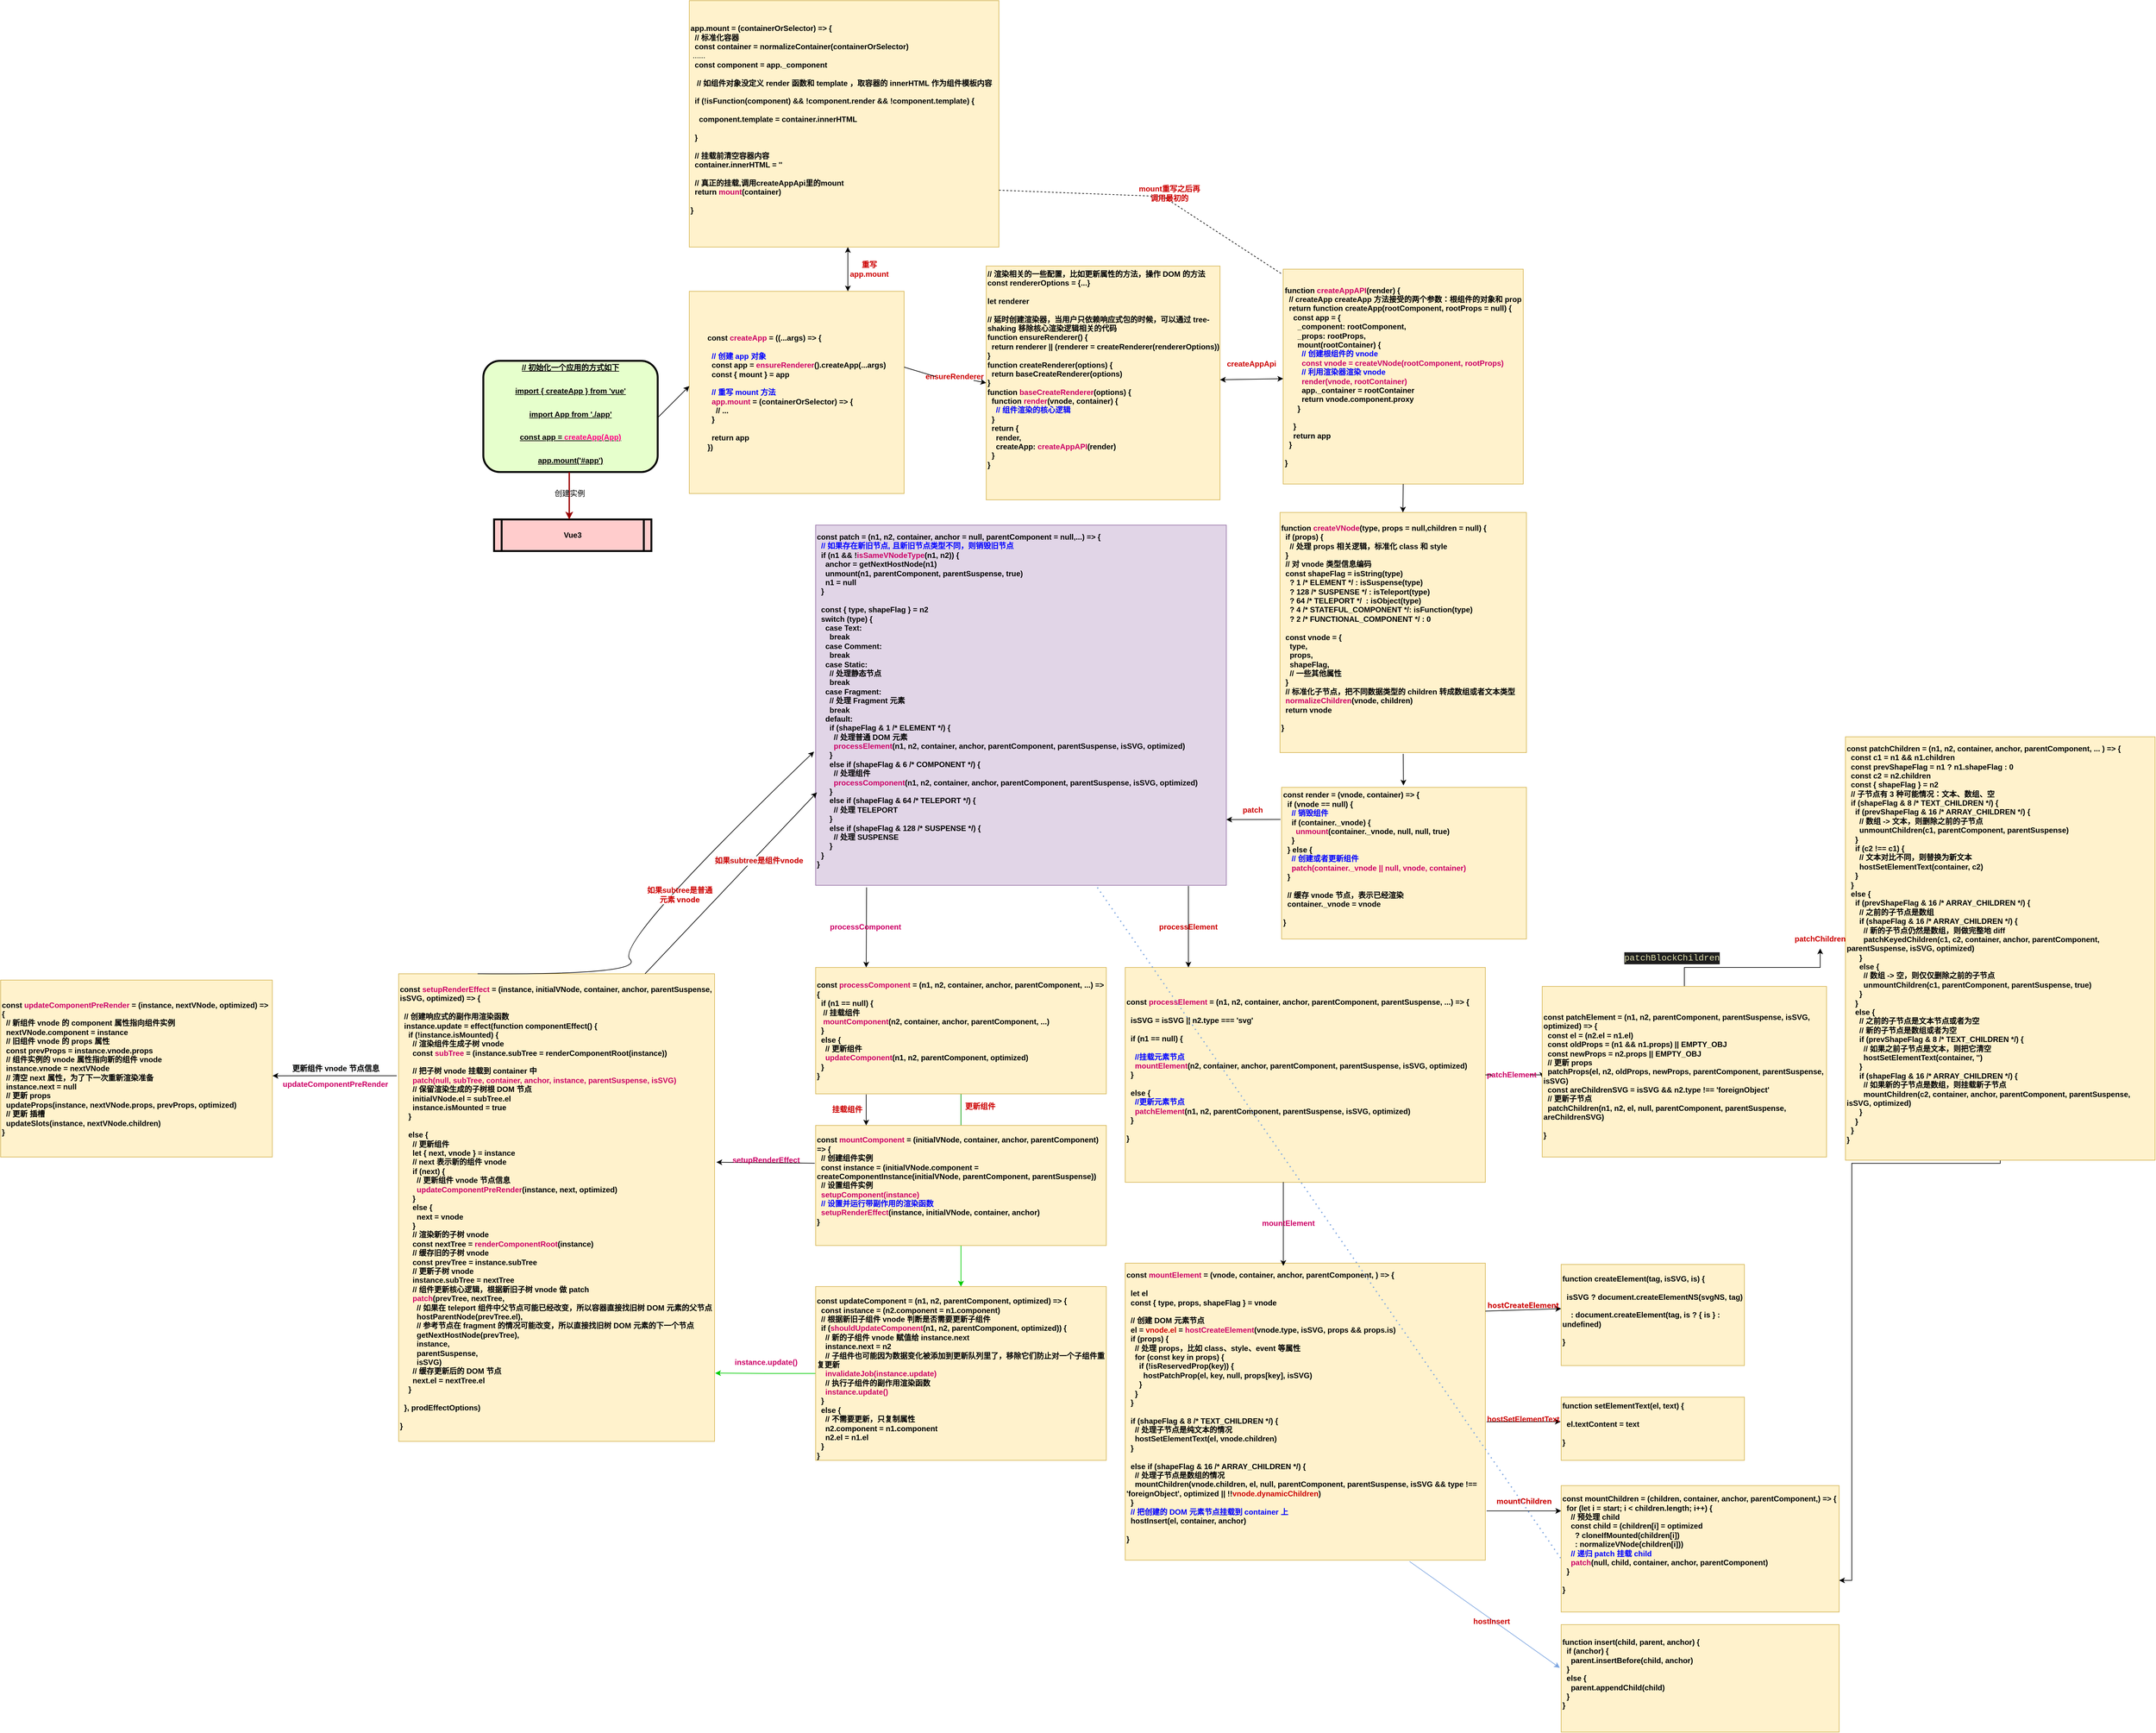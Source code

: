 <mxfile version="20.2.7" type="github">
  <diagram name="Page-1" id="c7558073-3199-34d8-9f00-42111426c3f3">
    <mxGraphModel dx="1864" dy="1744" grid="1" gridSize="10" guides="1" tooltips="1" connect="1" arrows="1" fold="1" page="1" pageScale="1" pageWidth="826" pageHeight="1169" background="none" math="0" shadow="0">
      <root>
        <mxCell id="0" />
        <mxCell id="1" parent="0" />
        <mxCell id="2" value="&lt;p style=&quot;margin: 4px 0px 0px;&quot;&gt;&lt;u&gt;// 初始化一个应用的方式如下&lt;/u&gt;&lt;/p&gt;&lt;p style=&quot;margin: 4px 0px 0px;&quot;&gt;&lt;u&gt;&lt;br&gt;&lt;/u&gt;&lt;/p&gt;&lt;p style=&quot;margin: 4px 0px 0px;&quot;&gt;&lt;u&gt;import { createApp } from &#39;vue&#39;&lt;/u&gt;&lt;/p&gt;&lt;p style=&quot;margin: 4px 0px 0px;&quot;&gt;&lt;u&gt;&lt;br&gt;&lt;/u&gt;&lt;/p&gt;&lt;p style=&quot;margin: 4px 0px 0px;&quot;&gt;&lt;u&gt;import App from &#39;./app&#39;&lt;/u&gt;&lt;/p&gt;&lt;p style=&quot;margin: 4px 0px 0px;&quot;&gt;&lt;u&gt;&lt;br&gt;&lt;/u&gt;&lt;/p&gt;&lt;p style=&quot;margin: 4px 0px 0px;&quot;&gt;&lt;u&gt;const app = &lt;font color=&quot;#ff0080&quot;&gt;createApp(App)&lt;/font&gt;&lt;/u&gt;&lt;/p&gt;&lt;p style=&quot;margin: 4px 0px 0px;&quot;&gt;&lt;u&gt;&lt;br&gt;&lt;/u&gt;&lt;/p&gt;&lt;p style=&quot;margin: 4px 0px 0px;&quot;&gt;&lt;u&gt;app.mount(&#39;#app&#39;)&lt;/u&gt;&lt;/p&gt;&lt;div&gt;&lt;br&gt;&lt;/div&gt;" style="verticalAlign=middle;align=center;overflow=fill;fontSize=12;fontFamily=Helvetica;html=1;rounded=1;fontStyle=1;strokeWidth=3;fillColor=#E6FFCC" parent="1" vertex="1">
          <mxGeometry x="184" y="140" width="276" height="176" as="geometry" />
        </mxCell>
        <object label="Vue3" id="5">
          <mxCell style="shape=process;whiteSpace=wrap;align=center;verticalAlign=middle;size=0.048;fontStyle=1;strokeWidth=3;fillColor=#FFCCCC" parent="1" vertex="1">
            <mxGeometry x="201" y="391" width="249" height="50" as="geometry" />
          </mxCell>
        </object>
        <mxCell id="56" value="" style="edgeStyle=elbowEdgeStyle;elbow=horizontal;strokeColor=#990000;strokeWidth=2" parent="1" source="2" target="5" edge="1">
          <mxGeometry width="100" height="100" relative="1" as="geometry">
            <mxPoint x="50" y="500" as="sourcePoint" />
            <mxPoint x="150" y="400" as="targetPoint" />
            <Array as="points">
              <mxPoint x="320" y="330" />
              <mxPoint x="290" y="350" />
              <mxPoint x="280" y="360" />
            </Array>
          </mxGeometry>
        </mxCell>
        <mxCell id="57" value="创建实例" style="text;spacingTop=-5;align=center" parent="1" vertex="1">
          <mxGeometry x="306" y="341" width="30" height="20" as="geometry" />
        </mxCell>
        <mxCell id="p2N06ffcsC0MJF7vxpci-98" value="&lt;div style=&quot;text-align: left;&quot;&gt;&lt;b&gt;const &lt;font color=&quot;#cc0066&quot;&gt;createApp&lt;/font&gt; = ((...args) =&amp;gt; {&lt;/b&gt;&lt;/div&gt;&lt;div style=&quot;text-align: left;&quot;&gt;&lt;b&gt;&lt;br&gt;&lt;/b&gt;&lt;/div&gt;&lt;div style=&quot;text-align: left;&quot;&gt;&lt;b&gt;&lt;font color=&quot;#0000cc&quot;&gt;&amp;nbsp; &lt;/font&gt;&lt;font color=&quot;#0000ff&quot;&gt;// 创建 app 对象&lt;/font&gt;&lt;/b&gt;&lt;/div&gt;&lt;div style=&quot;text-align: left;&quot;&gt;&lt;b&gt;&amp;nbsp; const app = &lt;font color=&quot;#cc0066&quot;&gt;ensureRenderer&lt;/font&gt;().createApp(...args)&lt;/b&gt;&lt;/div&gt;&lt;div style=&quot;text-align: left;&quot;&gt;&lt;b&gt;&amp;nbsp; const { mount } = app&lt;/b&gt;&lt;/div&gt;&lt;div style=&quot;text-align: left;&quot;&gt;&lt;b&gt;&lt;br&gt;&lt;/b&gt;&lt;/div&gt;&lt;div style=&quot;text-align: left;&quot;&gt;&lt;b&gt;&amp;nbsp;&lt;font color=&quot;#0000ff&quot;&gt; // 重写 mount 方法&lt;/font&gt;&lt;/b&gt;&lt;/div&gt;&lt;div style=&quot;text-align: left;&quot;&gt;&lt;b&gt;&amp;nbsp; &lt;font color=&quot;#cc0066&quot;&gt;app.mount&lt;/font&gt; = (containerOrSelector) =&amp;gt; {&lt;/b&gt;&lt;/div&gt;&lt;div style=&quot;text-align: left;&quot;&gt;&lt;b&gt;&amp;nbsp; &amp;nbsp; // ...&lt;/b&gt;&lt;/div&gt;&lt;div style=&quot;text-align: left;&quot;&gt;&lt;b&gt;&amp;nbsp; }&lt;/b&gt;&lt;/div&gt;&lt;div style=&quot;text-align: left;&quot;&gt;&lt;b&gt;&lt;br&gt;&lt;/b&gt;&lt;/div&gt;&lt;div style=&quot;text-align: left;&quot;&gt;&lt;b&gt;&amp;nbsp; return app&lt;/b&gt;&lt;/div&gt;&lt;div style=&quot;text-align: left;&quot;&gt;&lt;b&gt;})&lt;/b&gt;&lt;/div&gt;" style="rounded=0;whiteSpace=wrap;html=1;fillColor=#fff2cc;strokeColor=#d6b656;" parent="1" vertex="1">
          <mxGeometry x="510" y="30" width="340" height="320" as="geometry" />
        </mxCell>
        <mxCell id="p2N06ffcsC0MJF7vxpci-100" value="" style="endArrow=classic;html=1;rounded=0;fontColor=#000000;jumpSize=4;" parent="1" edge="1">
          <mxGeometry width="50" height="50" relative="1" as="geometry">
            <mxPoint x="460" y="230" as="sourcePoint" />
            <mxPoint x="510" y="180" as="targetPoint" />
          </mxGeometry>
        </mxCell>
        <mxCell id="p2N06ffcsC0MJF7vxpci-102" value="&lt;div&gt;&lt;font color=&quot;#000000&quot;&gt;&lt;b&gt;// 渲染相关的一些配置，比如更新属性的方法，操作 DOM 的方法&lt;/b&gt;&lt;/font&gt;&lt;/div&gt;&lt;div&gt;&lt;font color=&quot;#000000&quot;&gt;&lt;b&gt;const rendererOptions = {...&lt;/b&gt;&lt;/font&gt;&lt;b style=&quot;background-color: initial;&quot;&gt;}&lt;/b&gt;&lt;/div&gt;&lt;div&gt;&lt;font color=&quot;#000000&quot;&gt;&lt;b&gt;&lt;br&gt;&lt;/b&gt;&lt;/font&gt;&lt;/div&gt;&lt;div&gt;&lt;font color=&quot;#000000&quot;&gt;&lt;b&gt;let renderer&lt;/b&gt;&lt;/font&gt;&lt;/div&gt;&lt;div&gt;&lt;font color=&quot;#000000&quot;&gt;&lt;b&gt;&lt;br&gt;&lt;/b&gt;&lt;/font&gt;&lt;/div&gt;&lt;div&gt;&lt;font color=&quot;#000000&quot;&gt;&lt;b&gt;// 延时创建渲染器，当用户只依赖响应式包的时候，可以通过 tree-shaking 移除核心渲染逻辑相关的代码&lt;/b&gt;&lt;/font&gt;&lt;/div&gt;&lt;div&gt;&lt;font color=&quot;#000000&quot;&gt;&lt;b&gt;function ensureRenderer() {&lt;/b&gt;&lt;/font&gt;&lt;/div&gt;&lt;div&gt;&lt;font color=&quot;#000000&quot;&gt;&lt;b&gt;&amp;nbsp; return renderer || (renderer = createRenderer(rendererOptions))&lt;/b&gt;&lt;/font&gt;&lt;/div&gt;&lt;div&gt;&lt;font color=&quot;#000000&quot;&gt;&lt;b&gt;}&lt;/b&gt;&lt;/font&gt;&lt;/div&gt;&lt;div&gt;&lt;font color=&quot;#000000&quot;&gt;&lt;b&gt;function createRenderer(options) {&lt;/b&gt;&lt;/font&gt;&lt;/div&gt;&lt;div&gt;&lt;font color=&quot;#000000&quot;&gt;&lt;b&gt;&amp;nbsp; return baseCreateRenderer(options)&lt;/b&gt;&lt;/font&gt;&lt;/div&gt;&lt;div&gt;&lt;font color=&quot;#000000&quot;&gt;&lt;b&gt;}&lt;/b&gt;&lt;/font&gt;&lt;/div&gt;&lt;div&gt;&lt;b style=&quot;&quot;&gt;function &lt;font color=&quot;#cc0066&quot;&gt;baseCreateRenderer&lt;/font&gt;(options) {&lt;/b&gt;&lt;/div&gt;&lt;div&gt;&lt;b style=&quot;&quot;&gt;&amp;nbsp; function &lt;font color=&quot;#cc0066&quot;&gt;render&lt;/font&gt;(vnode, container) {&lt;/b&gt;&lt;/div&gt;&lt;div&gt;&lt;b style=&quot;&quot;&gt;&amp;nbsp; &amp;nbsp;&lt;font color=&quot;#0000ff&quot;&gt; // 组件渲染的核心逻辑&lt;/font&gt;&lt;/b&gt;&lt;/div&gt;&lt;div&gt;&lt;font color=&quot;#000000&quot;&gt;&lt;b&gt;&amp;nbsp; }&lt;/b&gt;&lt;/font&gt;&lt;/div&gt;&lt;div&gt;&lt;font color=&quot;#000000&quot;&gt;&lt;b&gt;&amp;nbsp; return {&lt;/b&gt;&lt;/font&gt;&lt;/div&gt;&lt;div&gt;&lt;font color=&quot;#000000&quot;&gt;&lt;b&gt;&amp;nbsp; &amp;nbsp; render,&lt;/b&gt;&lt;/font&gt;&lt;/div&gt;&lt;div&gt;&lt;b style=&quot;&quot;&gt;&amp;nbsp; &amp;nbsp; createApp: &lt;font color=&quot;#cc0066&quot;&gt;createAppAPI&lt;/font&gt;(render)&lt;/b&gt;&lt;/div&gt;&lt;div&gt;&lt;font color=&quot;#000000&quot;&gt;&lt;b&gt;&amp;nbsp; }&lt;/b&gt;&lt;/font&gt;&lt;/div&gt;&lt;div&gt;&lt;font color=&quot;#000000&quot;&gt;&lt;b&gt;}&lt;/b&gt;&lt;/font&gt;&lt;/div&gt;&lt;div&gt;&lt;font color=&quot;#000000&quot;&gt;&lt;b&gt;&lt;br&gt;&lt;/b&gt;&lt;/font&gt;&lt;/div&gt;&lt;div&gt;&lt;br&gt;&lt;/div&gt;&lt;div&gt;&lt;br&gt;&lt;/div&gt;" style="whiteSpace=wrap;html=1;aspect=fixed;align=left;fillColor=#fff2cc;strokeColor=#d6b656;" parent="1" vertex="1">
          <mxGeometry x="980" y="-10" width="370" height="370" as="geometry" />
        </mxCell>
        <mxCell id="p2N06ffcsC0MJF7vxpci-103" value="" style="endArrow=classic;html=1;rounded=0;fontColor=#CC0066;jumpSize=4;entryX=0;entryY=0.5;entryDx=0;entryDy=0;startArrow=none;" parent="1" source="p2N06ffcsC0MJF7vxpci-105" target="p2N06ffcsC0MJF7vxpci-102" edge="1">
          <mxGeometry width="50" height="50" relative="1" as="geometry">
            <mxPoint x="850" y="150" as="sourcePoint" />
            <mxPoint x="900" y="100" as="targetPoint" />
          </mxGeometry>
        </mxCell>
        <mxCell id="p2N06ffcsC0MJF7vxpci-105" value="&lt;b style=&quot;text-align: left;&quot;&gt;&lt;font color=&quot;#cc0000&quot;&gt;ensureRenderer&lt;/font&gt;&lt;/b&gt;" style="text;html=1;strokeColor=none;fillColor=none;align=center;verticalAlign=middle;whiteSpace=wrap;rounded=0;fontColor=#0000FF;" parent="1" vertex="1">
          <mxGeometry x="900" y="150" width="60" height="30" as="geometry" />
        </mxCell>
        <mxCell id="p2N06ffcsC0MJF7vxpci-106" value="" style="endArrow=none;html=1;rounded=0;fontColor=#CC0066;jumpSize=4;entryX=0;entryY=0.5;entryDx=0;entryDy=0;" parent="1" target="p2N06ffcsC0MJF7vxpci-105" edge="1">
          <mxGeometry width="50" height="50" relative="1" as="geometry">
            <mxPoint x="850" y="150" as="sourcePoint" />
            <mxPoint x="960" y="228" as="targetPoint" />
          </mxGeometry>
        </mxCell>
        <mxCell id="p2N06ffcsC0MJF7vxpci-107" value="&lt;div style=&quot;text-align: left;&quot;&gt;&lt;font style=&quot;&quot;&gt;&lt;b style=&quot;&quot;&gt;function &lt;font color=&quot;#cc0066&quot;&gt;createAppAPI&lt;/font&gt;(render) {&lt;/b&gt;&lt;/font&gt;&lt;/div&gt;&lt;div style=&quot;color: rgb(0, 0, 0); text-align: left;&quot;&gt;&lt;font color=&quot;#000000&quot;&gt;&lt;b&gt;&amp;nbsp; // createApp createApp 方法接受的两个参数：根组件的对象和 prop&lt;/b&gt;&lt;/font&gt;&lt;/div&gt;&lt;div style=&quot;color: rgb(0, 0, 0); text-align: left;&quot;&gt;&lt;font color=&quot;#000000&quot;&gt;&lt;b&gt;&amp;nbsp; return function createApp(rootComponent, rootProps = null) {&lt;/b&gt;&lt;/font&gt;&lt;/div&gt;&lt;div style=&quot;color: rgb(0, 0, 0); text-align: left;&quot;&gt;&lt;font color=&quot;#000000&quot;&gt;&lt;b&gt;&amp;nbsp; &amp;nbsp; const app = {&lt;/b&gt;&lt;/font&gt;&lt;/div&gt;&lt;div style=&quot;color: rgb(0, 0, 0); text-align: left;&quot;&gt;&lt;font color=&quot;#000000&quot;&gt;&lt;b&gt;&amp;nbsp; &amp;nbsp; &amp;nbsp; _component: rootComponent,&lt;/b&gt;&lt;/font&gt;&lt;/div&gt;&lt;div style=&quot;color: rgb(0, 0, 0); text-align: left;&quot;&gt;&lt;font color=&quot;#000000&quot;&gt;&lt;b&gt;&amp;nbsp; &amp;nbsp; &amp;nbsp; _props: rootProps,&lt;/b&gt;&lt;/font&gt;&lt;/div&gt;&lt;div style=&quot;color: rgb(0, 0, 0); text-align: left;&quot;&gt;&lt;font color=&quot;#000000&quot;&gt;&lt;b&gt;&amp;nbsp; &amp;nbsp; &amp;nbsp; mount(rootContainer) {&lt;/b&gt;&lt;/font&gt;&lt;/div&gt;&lt;div style=&quot;color: rgb(0, 0, 0); text-align: left;&quot;&gt;&lt;b&gt;&amp;nbsp; &amp;nbsp; &amp;nbsp; &amp;nbsp;&lt;font color=&quot;#0000ff&quot;&gt;&amp;nbsp;// 创建根组件的 vnode&lt;/font&gt;&lt;/b&gt;&lt;/div&gt;&lt;div style=&quot;color: rgb(0, 0, 0); text-align: left;&quot;&gt;&lt;b&gt;&amp;nbsp; &amp;nbsp; &amp;nbsp;&amp;nbsp;&lt;font color=&quot;#cc0066&quot;&gt;&amp;nbsp; const vnode = createVNode(rootComponent, rootProps)&lt;/font&gt;&lt;/b&gt;&lt;/div&gt;&lt;div style=&quot;color: rgb(0, 0, 0); text-align: left;&quot;&gt;&lt;b&gt;&amp;nbsp; &amp;nbsp; &amp;nbsp; &amp;nbsp;&lt;font color=&quot;#0000ff&quot;&gt;&amp;nbsp;// 利用渲染器渲染 vnode&lt;/font&gt;&lt;/b&gt;&lt;/div&gt;&lt;div style=&quot;color: rgb(0, 0, 0); text-align: left;&quot;&gt;&lt;b&gt;&amp;nbsp; &amp;nbsp; &amp;nbsp; &amp;nbsp;&amp;nbsp;&lt;font color=&quot;#cc0066&quot;&gt;render(vnode, rootContainer)&lt;/font&gt;&lt;/b&gt;&lt;/div&gt;&lt;div style=&quot;color: rgb(0, 0, 0); text-align: left;&quot;&gt;&lt;font color=&quot;#000000&quot;&gt;&lt;b&gt;&amp;nbsp; &amp;nbsp; &amp;nbsp; &amp;nbsp; app._container = rootContainer&lt;/b&gt;&lt;/font&gt;&lt;/div&gt;&lt;div style=&quot;color: rgb(0, 0, 0); text-align: left;&quot;&gt;&lt;font color=&quot;#000000&quot;&gt;&lt;b&gt;&amp;nbsp; &amp;nbsp; &amp;nbsp; &amp;nbsp; return vnode.component.proxy&lt;/b&gt;&lt;/font&gt;&lt;/div&gt;&lt;div style=&quot;color: rgb(0, 0, 0); text-align: left;&quot;&gt;&lt;font color=&quot;#000000&quot;&gt;&lt;b&gt;&amp;nbsp; &amp;nbsp; &amp;nbsp; }&lt;/b&gt;&lt;/font&gt;&lt;/div&gt;&lt;div style=&quot;color: rgb(0, 0, 0); text-align: left;&quot;&gt;&lt;font color=&quot;#000000&quot;&gt;&lt;b&gt;&lt;br&gt;&lt;/b&gt;&lt;/font&gt;&lt;/div&gt;&lt;div style=&quot;color: rgb(0, 0, 0); text-align: left;&quot;&gt;&lt;font color=&quot;#000000&quot;&gt;&lt;b&gt;&amp;nbsp; &amp;nbsp; }&lt;/b&gt;&lt;/font&gt;&lt;/div&gt;&lt;div style=&quot;color: rgb(0, 0, 0); text-align: left;&quot;&gt;&lt;font color=&quot;#000000&quot;&gt;&lt;b&gt;&amp;nbsp; &amp;nbsp; return app&lt;/b&gt;&lt;/font&gt;&lt;/div&gt;&lt;div style=&quot;color: rgb(0, 0, 0); text-align: left;&quot;&gt;&lt;font color=&quot;#000000&quot;&gt;&lt;b&gt;&amp;nbsp; }&lt;/b&gt;&lt;/font&gt;&lt;/div&gt;&lt;div style=&quot;color: rgb(0, 0, 0); text-align: left;&quot;&gt;&lt;font color=&quot;#000000&quot;&gt;&lt;b&gt;&lt;br&gt;&lt;/b&gt;&lt;/font&gt;&lt;/div&gt;&lt;div style=&quot;color: rgb(0, 0, 0); text-align: left;&quot;&gt;&lt;font color=&quot;#000000&quot;&gt;&lt;b&gt;}&lt;/b&gt;&lt;/font&gt;&lt;/div&gt;" style="rounded=0;whiteSpace=wrap;html=1;fillColor=#fff2cc;strokeColor=#d6b656;" parent="1" vertex="1">
          <mxGeometry x="1450" y="-5" width="380" height="340" as="geometry" />
        </mxCell>
        <mxCell id="p2N06ffcsC0MJF7vxpci-110" value="" style="endArrow=classic;startArrow=classic;html=1;rounded=0;fontColor=#CC0066;jumpSize=4;" parent="1" target="p2N06ffcsC0MJF7vxpci-107" edge="1">
          <mxGeometry width="50" height="50" relative="1" as="geometry">
            <mxPoint x="1350" y="170" as="sourcePoint" />
            <mxPoint x="1400" y="120" as="targetPoint" />
          </mxGeometry>
        </mxCell>
        <mxCell id="p2N06ffcsC0MJF7vxpci-111" value="&lt;div&gt;&lt;b&gt;app.mount = (containerOrSelector) =&amp;gt; {&lt;/b&gt;&lt;/div&gt;&lt;div&gt;&lt;b&gt;&amp;nbsp; // 标准化容器&lt;/b&gt;&lt;/div&gt;&lt;div&gt;&lt;b&gt;&amp;nbsp; const container = normalizeContainer(containerOrSelector)&lt;/b&gt;&lt;/div&gt;&lt;div&gt;&amp;nbsp;......&lt;/div&gt;&lt;div&gt;&lt;b&gt;&amp;nbsp; const component = app._component&lt;/b&gt;&lt;/div&gt;&lt;div&gt;&lt;b&gt;&lt;br&gt;&lt;/b&gt;&lt;/div&gt;&lt;div&gt;&lt;b&gt;&amp;nbsp; &amp;nbsp;// 如组件对象没定义 render 函数和 template ，取容器的 innerHTML 作为组件模板内容&lt;/b&gt;&lt;/div&gt;&lt;div&gt;&lt;b&gt;&lt;br&gt;&lt;/b&gt;&lt;/div&gt;&lt;div&gt;&lt;b&gt;&amp;nbsp; if (!isFunction(component) &amp;amp;&amp;amp; !component.render &amp;amp;&amp;amp; !component.template) {&lt;/b&gt;&lt;/div&gt;&lt;div&gt;&lt;b&gt;&lt;br&gt;&lt;/b&gt;&lt;/div&gt;&lt;div&gt;&lt;b&gt;&amp;nbsp; &amp;nbsp; component.template = container.innerHTML&lt;/b&gt;&lt;/div&gt;&lt;div&gt;&lt;b&gt;&lt;br&gt;&lt;/b&gt;&lt;/div&gt;&lt;div&gt;&lt;b&gt;&amp;nbsp; }&lt;/b&gt;&lt;/div&gt;&lt;div&gt;&lt;b&gt;&lt;br&gt;&lt;/b&gt;&lt;/div&gt;&lt;div&gt;&lt;b&gt;&amp;nbsp; // 挂载前清空容器内容&lt;/b&gt;&lt;/div&gt;&lt;div&gt;&lt;b&gt;&amp;nbsp; container.innerHTML = &#39;&#39;&lt;/b&gt;&lt;/div&gt;&lt;div&gt;&lt;b&gt;&lt;br&gt;&lt;/b&gt;&lt;/div&gt;&lt;div&gt;&lt;b&gt;&amp;nbsp; // 真正的挂载,调用createAppApi里的mount&lt;/b&gt;&lt;/div&gt;&lt;div&gt;&lt;b&gt;&amp;nbsp; return &lt;font color=&quot;#cc0066&quot;&gt;mount&lt;/font&gt;(container)&lt;/b&gt;&lt;/div&gt;&lt;div&gt;&lt;b&gt;&lt;br&gt;&lt;/b&gt;&lt;/div&gt;&lt;div&gt;&lt;b&gt;}&lt;/b&gt;&lt;/div&gt;&lt;div&gt;&lt;br&gt;&lt;/div&gt;" style="rounded=0;whiteSpace=wrap;html=1;fillColor=#fff2cc;strokeColor=#d6b656;align=left;" parent="1" vertex="1">
          <mxGeometry x="510" y="-430" width="490" height="390" as="geometry" />
        </mxCell>
        <mxCell id="p2N06ffcsC0MJF7vxpci-112" value="" style="endArrow=classic;startArrow=classic;html=1;rounded=0;fontColor=#CC0066;jumpSize=4;entryX=0.551;entryY=1;entryDx=0;entryDy=0;entryPerimeter=0;" parent="1" edge="1">
          <mxGeometry width="50" height="50" relative="1" as="geometry">
            <mxPoint x="761" y="30" as="sourcePoint" />
            <mxPoint x="760.99" y="-40" as="targetPoint" />
          </mxGeometry>
        </mxCell>
        <mxCell id="p2N06ffcsC0MJF7vxpci-113" value="&lt;b&gt;&lt;font color=&quot;#cc0000&quot;&gt;createAppApi&lt;/font&gt;&lt;/b&gt;" style="text;html=1;strokeColor=none;fillColor=none;align=center;verticalAlign=middle;whiteSpace=wrap;rounded=0;fontColor=#CC0066;" parent="1" vertex="1">
          <mxGeometry x="1370" y="130" width="60" height="30" as="geometry" />
        </mxCell>
        <mxCell id="p2N06ffcsC0MJF7vxpci-114" value="&lt;b&gt;重写app.mount&lt;/b&gt;" style="text;html=1;strokeColor=none;fillColor=none;align=center;verticalAlign=middle;whiteSpace=wrap;rounded=0;fontColor=#CC0000;" parent="1" vertex="1">
          <mxGeometry x="760" y="-20" width="70" height="30" as="geometry" />
        </mxCell>
        <mxCell id="p2N06ffcsC0MJF7vxpci-119" value="" style="endArrow=none;dashed=1;html=1;rounded=0;fontColor=#CC0066;jumpSize=4;entryX=-0.006;entryY=0.022;entryDx=0;entryDy=0;entryPerimeter=0;" parent="1" target="p2N06ffcsC0MJF7vxpci-107" edge="1">
          <mxGeometry width="50" height="50" relative="1" as="geometry">
            <mxPoint x="1000" y="-130" as="sourcePoint" />
            <mxPoint x="1050" y="-180" as="targetPoint" />
            <Array as="points">
              <mxPoint x="1260" y="-120" />
            </Array>
          </mxGeometry>
        </mxCell>
        <mxCell id="p2N06ffcsC0MJF7vxpci-121" value="&lt;b&gt;&lt;font color=&quot;#cc0000&quot;&gt;mount重写之后再调用最初的&lt;/font&gt;&lt;/b&gt;" style="text;html=1;strokeColor=none;fillColor=none;align=center;verticalAlign=middle;whiteSpace=wrap;rounded=0;fontColor=#CC0066;" parent="1" vertex="1">
          <mxGeometry x="1220" y="-140" width="100" height="30" as="geometry" />
        </mxCell>
        <mxCell id="p2N06ffcsC0MJF7vxpci-122" value="&lt;div&gt;&lt;b&gt;&lt;font color=&quot;#000000&quot;&gt;function &lt;/font&gt;&lt;font color=&quot;#cc0066&quot;&gt;createVNode&lt;/font&gt;&lt;font color=&quot;#000000&quot;&gt;(type, props = null&lt;/font&gt;&lt;/b&gt;&lt;b style=&quot;background-color: initial;&quot;&gt;&lt;font color=&quot;#000000&quot;&gt;,children = null) {&lt;/font&gt;&lt;/b&gt;&lt;/div&gt;&lt;div&gt;&lt;b&gt;&lt;font color=&quot;#000000&quot;&gt;&amp;nbsp; if (props) {&lt;/font&gt;&lt;/b&gt;&lt;/div&gt;&lt;div&gt;&lt;b&gt;&lt;font color=&quot;#000000&quot;&gt;&amp;nbsp; &amp;nbsp; // 处理 props 相关逻辑，标准化 class 和 style&lt;/font&gt;&lt;/b&gt;&lt;/div&gt;&lt;div&gt;&lt;b&gt;&lt;font color=&quot;#000000&quot;&gt;&amp;nbsp; }&lt;/font&gt;&lt;/b&gt;&lt;/div&gt;&lt;div&gt;&lt;b&gt;&lt;font color=&quot;#000000&quot;&gt;&amp;nbsp; // 对 vnode 类型信息编码&lt;/font&gt;&lt;/b&gt;&lt;/div&gt;&lt;div&gt;&lt;b&gt;&lt;font color=&quot;#000000&quot;&gt;&amp;nbsp; const shapeFlag = isString(type)&lt;/font&gt;&lt;/b&gt;&lt;/div&gt;&lt;div&gt;&lt;b&gt;&lt;font color=&quot;#000000&quot;&gt;&amp;nbsp; &amp;nbsp; ? 1 /* ELEMENT */&amp;nbsp;&lt;/font&gt;&lt;/b&gt;&lt;b style=&quot;background-color: initial;&quot;&gt;&lt;font color=&quot;#000000&quot;&gt;: isSuspense(type)&lt;/font&gt;&lt;/b&gt;&lt;/div&gt;&lt;div&gt;&lt;b&gt;&lt;font color=&quot;#000000&quot;&gt;&amp;nbsp; &amp;nbsp; ? 128 /* SUSPENSE */&amp;nbsp;&lt;/font&gt;&lt;/b&gt;&lt;b style=&quot;background-color: initial;&quot;&gt;&lt;font color=&quot;#000000&quot;&gt;: isTeleport(type)&lt;/font&gt;&lt;/b&gt;&lt;/div&gt;&lt;div&gt;&lt;b&gt;&lt;font color=&quot;#000000&quot;&gt;&amp;nbsp; &amp;nbsp; ? 64 /* TELEPORT */&amp;nbsp;&amp;nbsp;&lt;/font&gt;&lt;/b&gt;&lt;b style=&quot;background-color: initial;&quot;&gt;&lt;font color=&quot;#000000&quot;&gt;: isObject(type)&lt;/font&gt;&lt;/b&gt;&lt;/div&gt;&lt;div&gt;&lt;b style=&quot;background-color: initial;&quot;&gt;&lt;font color=&quot;#000000&quot;&gt;&amp;nbsp; &amp;nbsp; ? 4 /* STATEFUL_COMPONENT */&lt;/font&gt;&lt;/b&gt;&lt;b style=&quot;background-color: initial;&quot;&gt;&lt;font color=&quot;#000000&quot;&gt;: isFunction(type)&lt;/font&gt;&lt;/b&gt;&lt;/div&gt;&lt;div&gt;&lt;b&gt;&lt;font color=&quot;#000000&quot;&gt;&amp;nbsp; &amp;nbsp; ? 2 /* FUNCTIONAL_COMPONENT */&amp;nbsp;&lt;/font&gt;&lt;/b&gt;&lt;b style=&quot;background-color: initial;&quot;&gt;&lt;font color=&quot;#000000&quot;&gt;: 0&lt;/font&gt;&lt;/b&gt;&lt;/div&gt;&lt;div&gt;&lt;b&gt;&lt;font color=&quot;#000000&quot;&gt;&lt;br&gt;&lt;/font&gt;&lt;/b&gt;&lt;/div&gt;&lt;div&gt;&lt;b&gt;&lt;font color=&quot;#000000&quot;&gt;&amp;nbsp; const vnode = {&lt;/font&gt;&lt;/b&gt;&lt;/div&gt;&lt;div&gt;&lt;b&gt;&lt;font color=&quot;#000000&quot;&gt;&amp;nbsp; &amp;nbsp; type,&lt;/font&gt;&lt;/b&gt;&lt;/div&gt;&lt;div&gt;&lt;b&gt;&lt;font color=&quot;#000000&quot;&gt;&amp;nbsp; &amp;nbsp; props,&lt;/font&gt;&lt;/b&gt;&lt;/div&gt;&lt;div&gt;&lt;b&gt;&lt;font color=&quot;#000000&quot;&gt;&amp;nbsp; &amp;nbsp; shapeFlag,&lt;/font&gt;&lt;/b&gt;&lt;/div&gt;&lt;div&gt;&lt;b&gt;&lt;font color=&quot;#000000&quot;&gt;&amp;nbsp; &amp;nbsp; // 一些其他属性&lt;/font&gt;&lt;/b&gt;&lt;/div&gt;&lt;div&gt;&lt;b&gt;&lt;font color=&quot;#000000&quot;&gt;&amp;nbsp; }&lt;/font&gt;&lt;/b&gt;&lt;/div&gt;&lt;div&gt;&lt;b&gt;&lt;font color=&quot;#000000&quot;&gt;&amp;nbsp; // 标准化子节点，把不同数据类型的 children 转成数组或者文本类型&lt;/font&gt;&lt;/b&gt;&lt;/div&gt;&lt;div&gt;&lt;b&gt;&lt;font color=&quot;#000000&quot;&gt;&amp;nbsp; &lt;/font&gt;&lt;font color=&quot;#cc0066&quot;&gt;normalizeChildren&lt;/font&gt;&lt;font color=&quot;#000000&quot;&gt;(vnode, children)&lt;/font&gt;&lt;/b&gt;&lt;/div&gt;&lt;div&gt;&lt;b&gt;&lt;font color=&quot;#000000&quot;&gt;&amp;nbsp; return vnode&lt;/font&gt;&lt;/b&gt;&lt;/div&gt;&lt;div&gt;&lt;b&gt;&lt;font color=&quot;#000000&quot;&gt;&lt;br&gt;&lt;/font&gt;&lt;/b&gt;&lt;/div&gt;&lt;div&gt;&lt;b&gt;&lt;font color=&quot;#000000&quot;&gt;}&lt;/font&gt;&lt;/b&gt;&lt;/div&gt;&lt;div&gt;&lt;br&gt;&lt;/div&gt;" style="rounded=0;whiteSpace=wrap;html=1;align=left;fillColor=#fff2cc;strokeColor=#d6b656;" parent="1" vertex="1">
          <mxGeometry x="1445" y="380" width="390" height="380" as="geometry" />
        </mxCell>
        <mxCell id="p2N06ffcsC0MJF7vxpci-126" value="" style="endArrow=classic;html=1;rounded=0;fontColor=#000000;jumpSize=4;exitX=0.5;exitY=1;exitDx=0;exitDy=0;" parent="1" source="p2N06ffcsC0MJF7vxpci-107" edge="1">
          <mxGeometry width="50" height="50" relative="1" as="geometry">
            <mxPoint x="1639.99" y="355" as="sourcePoint" />
            <mxPoint x="1639.5" y="380" as="targetPoint" />
          </mxGeometry>
        </mxCell>
        <mxCell id="p2N06ffcsC0MJF7vxpci-127" value="&lt;div&gt;&lt;b style=&quot;background-color: initial;&quot;&gt;&lt;font color=&quot;#000000&quot;&gt;const render = (vnode, container) =&amp;gt; {&lt;/font&gt;&lt;/b&gt;&lt;/div&gt;&lt;div&gt;&lt;b&gt;&lt;font color=&quot;#000000&quot;&gt;&amp;nbsp; if (vnode == null) {&lt;/font&gt;&lt;/b&gt;&lt;/div&gt;&lt;div&gt;&lt;b&gt;&lt;font color=&quot;#000000&quot;&gt;&amp;nbsp; &amp;nbsp;&lt;/font&gt;&lt;font color=&quot;#0000ff&quot;&gt; // 销毁组件&lt;/font&gt;&lt;/b&gt;&lt;/div&gt;&lt;div&gt;&lt;b&gt;&lt;font color=&quot;#000000&quot;&gt;&amp;nbsp; &amp;nbsp; if (container._vnode) {&lt;/font&gt;&lt;/b&gt;&lt;/div&gt;&lt;div&gt;&lt;b&gt;&lt;font color=&quot;#000000&quot;&gt;&amp;nbsp; &amp;nbsp; &amp;nbsp; &lt;/font&gt;&lt;font color=&quot;#cc0066&quot;&gt;unmount&lt;/font&gt;&lt;font color=&quot;#000000&quot;&gt;(container._vnode, null, null, true)&lt;/font&gt;&lt;/b&gt;&lt;/div&gt;&lt;div&gt;&lt;b&gt;&lt;font color=&quot;#000000&quot;&gt;&amp;nbsp; &amp;nbsp; }&lt;/font&gt;&lt;/b&gt;&lt;/div&gt;&lt;div&gt;&lt;b&gt;&lt;font color=&quot;#000000&quot;&gt;&amp;nbsp; } else {&lt;/font&gt;&lt;/b&gt;&lt;/div&gt;&lt;div&gt;&lt;b&gt;&lt;font color=&quot;#000000&quot;&gt;&amp;nbsp; &lt;/font&gt;&lt;font color=&quot;#0000ff&quot;&gt;&amp;nbsp; // 创建或者更新组件&lt;/font&gt;&lt;/b&gt;&lt;/div&gt;&lt;div&gt;&lt;b&gt;&lt;font color=&quot;#000000&quot;&gt;&amp;nbsp; &amp;nbsp; &lt;/font&gt;&lt;font color=&quot;#cc0066&quot;&gt;patch(container._vnode || null, vnode, container)&lt;/font&gt;&lt;/b&gt;&lt;/div&gt;&lt;div&gt;&lt;b&gt;&lt;font color=&quot;#000000&quot;&gt;&amp;nbsp; }&lt;/font&gt;&lt;/b&gt;&lt;/div&gt;&lt;div&gt;&lt;b&gt;&lt;font color=&quot;#000000&quot;&gt;&lt;br&gt;&lt;/font&gt;&lt;/b&gt;&lt;/div&gt;&lt;div&gt;&lt;b&gt;&lt;font color=&quot;#000000&quot;&gt;&amp;nbsp; // 缓存 vnode 节点，表示已经渲染&lt;/font&gt;&lt;/b&gt;&lt;/div&gt;&lt;div&gt;&lt;b&gt;&lt;font color=&quot;#000000&quot;&gt;&amp;nbsp; container._vnode = vnode&lt;/font&gt;&lt;/b&gt;&lt;/div&gt;&lt;div&gt;&lt;b&gt;&lt;font color=&quot;#000000&quot;&gt;&lt;br&gt;&lt;/font&gt;&lt;/b&gt;&lt;/div&gt;&lt;div&gt;&lt;b&gt;&lt;font color=&quot;#000000&quot;&gt;}&lt;/font&gt;&lt;/b&gt;&lt;/div&gt;&lt;div&gt;&lt;br&gt;&lt;/div&gt;" style="rounded=0;whiteSpace=wrap;html=1;align=left;fillColor=#fff2cc;strokeColor=#d6b656;" parent="1" vertex="1">
          <mxGeometry x="1447.5" y="815" width="387.5" height="240" as="geometry" />
        </mxCell>
        <mxCell id="p2N06ffcsC0MJF7vxpci-128" value="" style="endArrow=classic;html=1;rounded=0;fontColor=#000000;jumpSize=4;" parent="1" edge="1">
          <mxGeometry width="50" height="50" relative="1" as="geometry">
            <mxPoint x="1640" y="762" as="sourcePoint" />
            <mxPoint x="1640.368" y="812" as="targetPoint" />
          </mxGeometry>
        </mxCell>
        <mxCell id="p2N06ffcsC0MJF7vxpci-129" value="&lt;div&gt;&lt;b&gt;const patch = (n1, n2, container, anchor = null, parentComponent = null,...) =&amp;gt; {&lt;/b&gt;&lt;/div&gt;&lt;div&gt;&lt;b&gt;&amp;nbsp; &lt;font color=&quot;#0000ff&quot;&gt;// 如果存在新旧节点, 且新旧节点类型不同，则销毁旧节点&lt;/font&gt;&lt;/b&gt;&lt;/div&gt;&lt;div&gt;&lt;b&gt;&amp;nbsp; if (n1 &amp;amp;&amp;amp; !&lt;font color=&quot;#cc0066&quot;&gt;isSameVNodeType&lt;/font&gt;(n1, n2)) {&lt;/b&gt;&lt;/div&gt;&lt;div&gt;&lt;b&gt;&amp;nbsp; &amp;nbsp; anchor = getNextHostNode(n1)&lt;/b&gt;&lt;/div&gt;&lt;div&gt;&lt;b&gt;&amp;nbsp; &amp;nbsp; unmount(n1, parentComponent, parentSuspense, true)&lt;/b&gt;&lt;/div&gt;&lt;div&gt;&lt;b&gt;&amp;nbsp; &amp;nbsp; n1 = null&lt;/b&gt;&lt;/div&gt;&lt;div&gt;&lt;b&gt;&amp;nbsp; }&lt;/b&gt;&lt;/div&gt;&lt;div&gt;&lt;b&gt;&lt;br&gt;&lt;/b&gt;&lt;/div&gt;&lt;div&gt;&lt;b&gt;&amp;nbsp; const { type, shapeFlag } = n2&lt;/b&gt;&lt;/div&gt;&lt;div&gt;&lt;b&gt;&amp;nbsp; switch (type) {&lt;/b&gt;&lt;/div&gt;&lt;div&gt;&lt;b&gt;&amp;nbsp; &amp;nbsp; case Text:&lt;/b&gt;&lt;/div&gt;&lt;div&gt;&lt;b&gt;&amp;nbsp; &amp;nbsp; &amp;nbsp; break&lt;/b&gt;&lt;/div&gt;&lt;div&gt;&lt;b&gt;&amp;nbsp; &amp;nbsp; case Comment:&lt;/b&gt;&lt;/div&gt;&lt;div&gt;&lt;b&gt;&amp;nbsp; &amp;nbsp; &amp;nbsp; break&lt;/b&gt;&lt;/div&gt;&lt;div&gt;&lt;b&gt;&amp;nbsp; &amp;nbsp; case Static:&lt;/b&gt;&lt;/div&gt;&lt;div&gt;&lt;b&gt;&amp;nbsp; &amp;nbsp; &amp;nbsp; // 处理静态节点&lt;/b&gt;&lt;/div&gt;&lt;div&gt;&lt;b&gt;&amp;nbsp; &amp;nbsp; &amp;nbsp; break&lt;/b&gt;&lt;/div&gt;&lt;div&gt;&lt;b&gt;&amp;nbsp; &amp;nbsp; case Fragment:&lt;/b&gt;&lt;/div&gt;&lt;div&gt;&lt;b&gt;&amp;nbsp; &amp;nbsp; &amp;nbsp; // 处理 Fragment 元素&lt;/b&gt;&lt;/div&gt;&lt;div&gt;&lt;b&gt;&amp;nbsp; &amp;nbsp; &amp;nbsp; break&lt;/b&gt;&lt;/div&gt;&lt;div&gt;&lt;b&gt;&amp;nbsp; &amp;nbsp; default:&lt;/b&gt;&lt;/div&gt;&lt;div&gt;&lt;b&gt;&amp;nbsp; &amp;nbsp; &amp;nbsp; if (shapeFlag &amp;amp; 1 /* ELEMENT */) {&lt;/b&gt;&lt;/div&gt;&lt;div&gt;&lt;b&gt;&amp;nbsp; &amp;nbsp; &amp;nbsp; &amp;nbsp; // 处理普通 DOM 元素&lt;/b&gt;&lt;/div&gt;&lt;div&gt;&lt;b&gt;&amp;nbsp; &amp;nbsp; &amp;nbsp; &amp;nbsp; &lt;font color=&quot;#cc0066&quot;&gt;processElement&lt;/font&gt;(n1, n2, container, anchor, parentComponent, parentSuspense, isSVG, optimized)&lt;/b&gt;&lt;/div&gt;&lt;div&gt;&lt;b&gt;&amp;nbsp; &amp;nbsp; &amp;nbsp; }&lt;/b&gt;&lt;/div&gt;&lt;div&gt;&lt;b&gt;&amp;nbsp; &amp;nbsp; &amp;nbsp; else if (shapeFlag &amp;amp; 6 /* COMPONENT */) {&lt;/b&gt;&lt;/div&gt;&lt;div&gt;&lt;b&gt;&amp;nbsp; &amp;nbsp; &amp;nbsp; &amp;nbsp; // 处理组件&lt;/b&gt;&lt;/div&gt;&lt;div&gt;&lt;b&gt;&amp;nbsp; &amp;nbsp; &amp;nbsp; &amp;nbsp; &lt;font color=&quot;#cc0066&quot;&gt;processComponent&lt;/font&gt;(n1, n2, container, anchor, parentComponent, parentSuspense, isSVG, optimized)&lt;/b&gt;&lt;/div&gt;&lt;div&gt;&lt;b&gt;&amp;nbsp; &amp;nbsp; &amp;nbsp; }&lt;/b&gt;&lt;/div&gt;&lt;div&gt;&lt;b&gt;&amp;nbsp; &amp;nbsp; &amp;nbsp; else if (shapeFlag &amp;amp; 64 /* TELEPORT */) {&lt;/b&gt;&lt;/div&gt;&lt;div&gt;&lt;b&gt;&amp;nbsp; &amp;nbsp; &amp;nbsp; &amp;nbsp; // 处理 TELEPORT&lt;/b&gt;&lt;/div&gt;&lt;div&gt;&lt;b&gt;&amp;nbsp; &amp;nbsp; &amp;nbsp; }&lt;/b&gt;&lt;/div&gt;&lt;div&gt;&lt;b&gt;&amp;nbsp; &amp;nbsp; &amp;nbsp; else if (shapeFlag &amp;amp; 128 /* SUSPENSE */) {&lt;/b&gt;&lt;/div&gt;&lt;div&gt;&lt;b&gt;&amp;nbsp; &amp;nbsp; &amp;nbsp; &amp;nbsp; // 处理 SUSPENSE&lt;/b&gt;&lt;/div&gt;&lt;div&gt;&lt;b&gt;&amp;nbsp; &amp;nbsp; &amp;nbsp; }&lt;/b&gt;&lt;/div&gt;&lt;div&gt;&lt;b&gt;&amp;nbsp; }&lt;/b&gt;&lt;/div&gt;&lt;div&gt;&lt;b&gt;}&lt;/b&gt;&lt;/div&gt;&lt;div&gt;&lt;br&gt;&lt;/div&gt;" style="rounded=0;whiteSpace=wrap;html=1;fillColor=#e1d5e7;strokeColor=#9673a6;align=left;" parent="1" vertex="1">
          <mxGeometry x="710" y="400" width="650" height="570" as="geometry" />
        </mxCell>
        <mxCell id="p2N06ffcsC0MJF7vxpci-130" value="" style="endArrow=classic;html=1;rounded=0;fontColor=#0000FF;jumpSize=4;exitX=0.779;exitY=0.557;exitDx=0;exitDy=0;exitPerimeter=0;" parent="1" edge="1">
          <mxGeometry width="50" height="50" relative="1" as="geometry">
            <mxPoint x="1445.83" y="865.77" as="sourcePoint" />
            <mxPoint x="1360" y="866" as="targetPoint" />
          </mxGeometry>
        </mxCell>
        <mxCell id="p2N06ffcsC0MJF7vxpci-131" value="&lt;font color=&quot;#cc0000&quot;&gt;&lt;b&gt;patch&lt;/b&gt;&lt;/font&gt;" style="text;html=1;strokeColor=none;fillColor=none;align=center;verticalAlign=middle;whiteSpace=wrap;rounded=0;fontColor=#CC0066;" parent="1" vertex="1">
          <mxGeometry x="1372" y="836" width="60" height="30" as="geometry" />
        </mxCell>
        <mxCell id="_qZO51nsQBzgdLjLYRx3-68" style="edgeStyle=orthogonalEdgeStyle;rounded=0;orthogonalLoop=1;jettySize=auto;html=1;exitX=0.5;exitY=1;exitDx=0;exitDy=0;entryX=0.5;entryY=0;entryDx=0;entryDy=0;fontSize=12;fontColor=#CC0066;strokeColor=#009900;" edge="1" parent="1" source="p2N06ffcsC0MJF7vxpci-132" target="_qZO51nsQBzgdLjLYRx3-66">
          <mxGeometry relative="1" as="geometry" />
        </mxCell>
        <mxCell id="p2N06ffcsC0MJF7vxpci-132" value="&lt;div&gt;&lt;b&gt;const &lt;font color=&quot;#cc0066&quot;&gt;processComponent&lt;/font&gt; = (n1, n2, container, anchor, parentComponent, ...) =&amp;gt; {&lt;/b&gt;&lt;/div&gt;&lt;div&gt;&lt;b&gt;&amp;nbsp; if (n1 == null) {&lt;/b&gt;&lt;/div&gt;&lt;div&gt;&lt;b&gt;&amp;nbsp; &amp;nbsp;// 挂载组件&lt;/b&gt;&lt;/div&gt;&lt;div&gt;&lt;b&gt;&amp;nbsp; &amp;nbsp;&lt;font color=&quot;#cc0066&quot;&gt;mountComponent&lt;/font&gt;(n2, container, anchor, parentComponent, ...)&lt;/b&gt;&lt;/div&gt;&lt;div&gt;&lt;b&gt;&amp;nbsp; }&lt;/b&gt;&lt;/div&gt;&lt;div&gt;&lt;b&gt;&amp;nbsp; else {&lt;/b&gt;&lt;/div&gt;&lt;div&gt;&lt;b&gt;&amp;nbsp; &amp;nbsp; // 更新组件&lt;/b&gt;&lt;/div&gt;&lt;div&gt;&lt;b&gt;&amp;nbsp; &amp;nbsp; &lt;font color=&quot;#cc0066&quot;&gt;updateComponent&lt;/font&gt;(n1, n2, parentComponent, optimized)&lt;/b&gt;&lt;/div&gt;&lt;div&gt;&lt;b&gt;&amp;nbsp; }&lt;/b&gt;&lt;/div&gt;&lt;div&gt;&lt;b&gt;}&lt;/b&gt;&lt;/div&gt;" style="rounded=0;whiteSpace=wrap;html=1;fillColor=#fff2cc;strokeColor=#d6b656;align=left;" parent="1" vertex="1">
          <mxGeometry x="710" y="1100" width="460" height="200" as="geometry" />
        </mxCell>
        <mxCell id="p2N06ffcsC0MJF7vxpci-133" value="" style="endArrow=classic;html=1;rounded=0;fontColor=#CC0066;jumpSize=4;entryX=0.174;entryY=0.591;entryDx=0;entryDy=0;entryPerimeter=0;exitX=0.124;exitY=1.006;exitDx=0;exitDy=0;exitPerimeter=0;" parent="1" source="p2N06ffcsC0MJF7vxpci-129" edge="1">
          <mxGeometry width="50" height="50" relative="1" as="geometry">
            <mxPoint x="790" y="990" as="sourcePoint" />
            <mxPoint x="790.04" y="1100.02" as="targetPoint" />
          </mxGeometry>
        </mxCell>
        <mxCell id="p2N06ffcsC0MJF7vxpci-134" value="&lt;b style=&quot;color: rgb(0, 0, 0); text-align: left;&quot;&gt;&lt;font color=&quot;#cc0066&quot;&gt;processComponent&lt;/font&gt;&lt;/b&gt;" style="text;html=1;strokeColor=none;fillColor=none;align=center;verticalAlign=middle;whiteSpace=wrap;rounded=0;fontColor=#CC0066;" parent="1" vertex="1">
          <mxGeometry x="759" y="1021" width="60" height="30" as="geometry" />
        </mxCell>
        <mxCell id="_qZO51nsQBzgdLjLYRx3-69" value="" style="edgeStyle=orthogonalEdgeStyle;rounded=0;orthogonalLoop=1;jettySize=auto;html=1;fontSize=12;fontColor=#CC0066;strokeColor=#00CC00;" edge="1" parent="1" source="p2N06ffcsC0MJF7vxpci-135" target="_qZO51nsQBzgdLjLYRx3-66">
          <mxGeometry relative="1" as="geometry" />
        </mxCell>
        <mxCell id="p2N06ffcsC0MJF7vxpci-135" value="&lt;div&gt;&lt;b&gt;const &lt;font color=&quot;#cc0066&quot;&gt;mountComponent&lt;/font&gt; = (initialVNode, container, anchor, parentComponent) =&amp;gt; {&lt;/b&gt;&lt;/div&gt;&lt;div&gt;&lt;b&gt;&amp;nbsp; // 创建组件实例&lt;/b&gt;&lt;/div&gt;&lt;div&gt;&lt;b&gt;&amp;nbsp; const instance = (initialVNode.component = createComponentInstance(initialVNode, parentComponent, parentSuspense))&lt;/b&gt;&lt;/div&gt;&lt;div&gt;&lt;b&gt;&amp;nbsp; // 设置组件实例&lt;/b&gt;&lt;/div&gt;&lt;div&gt;&lt;b&gt;&amp;nbsp; &lt;font color=&quot;#cc0066&quot;&gt;setupComponent(instance)&lt;/font&gt;&lt;/b&gt;&lt;/div&gt;&lt;div&gt;&lt;b&gt;&amp;nbsp; &lt;font color=&quot;#0000ff&quot;&gt;// 设置并运行带副作用的渲染函数&lt;/font&gt;&lt;/b&gt;&lt;/div&gt;&lt;div&gt;&lt;b&gt;&amp;nbsp; &lt;font color=&quot;#cc0066&quot;&gt;setupRenderEffect&lt;/font&gt;(instance, initialVNode, container, anchor)&lt;/b&gt;&lt;/div&gt;&lt;div&gt;&lt;b&gt;}&lt;/b&gt;&lt;/div&gt;&lt;div&gt;&lt;br&gt;&lt;/div&gt;" style="rounded=0;whiteSpace=wrap;html=1;fillColor=#fff2cc;strokeColor=#d6b656;align=left;" parent="1" vertex="1">
          <mxGeometry x="710" y="1350" width="460" height="190" as="geometry" />
        </mxCell>
        <mxCell id="p2N06ffcsC0MJF7vxpci-136" value="" style="endArrow=classic;html=1;rounded=0;fontColor=#CC0066;jumpSize=4;" parent="1" edge="1">
          <mxGeometry width="50" height="50" relative="1" as="geometry">
            <mxPoint x="790" y="1301" as="sourcePoint" />
            <mxPoint x="790" y="1350" as="targetPoint" />
          </mxGeometry>
        </mxCell>
        <mxCell id="p2N06ffcsC0MJF7vxpci-137" value="&lt;b&gt;const &lt;/b&gt;&lt;font style=&quot;font-weight: bold;&quot; color=&quot;#cc0066&quot;&gt;setupRenderEffect&lt;/font&gt;&lt;b&gt; = (instance, initialVNode, container, anchor, parentSuspense, isSVG, optimized) =&amp;gt; {&lt;/b&gt;&lt;br&gt;&lt;br&gt;&lt;b&gt;&amp;nbsp; // 创建响应式的副作用渲染函数&lt;/b&gt;&lt;br&gt;&lt;b&gt;&amp;nbsp; instance.update = effect(function componentEffect() {&lt;/b&gt;&lt;br&gt;&lt;b&gt;&amp;nbsp; &amp;nbsp; if (!instance.isMounted) {&lt;/b&gt;&lt;br&gt;&lt;b&gt;&amp;nbsp; &amp;nbsp; &amp;nbsp; // 渲染组件生成子树 vnode&lt;/b&gt;&lt;br&gt;&lt;b&gt;&amp;nbsp; &amp;nbsp; &amp;nbsp; const &lt;/b&gt;&lt;font style=&quot;font-weight: bold;&quot; color=&quot;#cc0066&quot;&gt;subTree&lt;/font&gt;&lt;b&gt; = (instance.subTree = renderComponentRoot(instance))&lt;/b&gt;&lt;br&gt;&lt;br&gt;&lt;b&gt;&amp;nbsp; &amp;nbsp; &amp;nbsp; // 把子树 vnode 挂载到 container 中&lt;/b&gt;&lt;br&gt;&lt;b&gt;&amp;nbsp; &amp;nbsp; &amp;nbsp; &lt;/b&gt;&lt;font style=&quot;font-weight: bold;&quot; color=&quot;#cc0066&quot;&gt;patch(null, subTree, container, anchor, instance, parentSuspense, isSVG)&lt;/font&gt;&lt;br&gt;&lt;b&gt;&amp;nbsp; &amp;nbsp; &amp;nbsp; // 保留渲染生成的子树根 DOM 节点&lt;/b&gt;&lt;br&gt;&lt;b&gt;&amp;nbsp; &amp;nbsp; &amp;nbsp; initialVNode.el = subTree.el&lt;/b&gt;&lt;br&gt;&lt;b&gt;&amp;nbsp; &amp;nbsp; &amp;nbsp; instance.isMounted = true&lt;/b&gt;&lt;br&gt;&lt;b&gt;&amp;nbsp; &amp;nbsp; }&lt;/b&gt;&lt;br&gt;&lt;br&gt;&lt;b&gt;&amp;nbsp; &amp;nbsp; else {&lt;/b&gt;&lt;br&gt;&lt;b&gt;&amp;nbsp; &amp;nbsp; &amp;nbsp; // 更新组件&lt;br&gt;&lt;/b&gt;&lt;div style=&quot;&quot;&gt;&lt;b&gt;&amp;nbsp; &amp;nbsp; &amp;nbsp; let { next, vnode } = instance&lt;/b&gt;&lt;/div&gt;&lt;div style=&quot;&quot;&gt;&lt;b&gt;&amp;nbsp; &amp;nbsp; &amp;nbsp; // next 表示新的组件 vnode&lt;/b&gt;&lt;/div&gt;&lt;div style=&quot;&quot;&gt;&lt;b&gt;&amp;nbsp; &amp;nbsp; &amp;nbsp; if (next) {&lt;/b&gt;&lt;/div&gt;&lt;div style=&quot;&quot;&gt;&lt;b&gt;&amp;nbsp; &amp;nbsp; &amp;nbsp; &amp;nbsp; // 更新组件 vnode 节点信息&lt;/b&gt;&lt;/div&gt;&lt;div style=&quot;&quot;&gt;&lt;b&gt;&amp;nbsp; &amp;nbsp; &amp;nbsp; &amp;nbsp; &lt;font color=&quot;#cc0066&quot;&gt;updateComponentPreRender&lt;/font&gt;(instance, next, optimized)&lt;/b&gt;&lt;/div&gt;&lt;div style=&quot;&quot;&gt;&lt;b&gt;&amp;nbsp; &amp;nbsp; &amp;nbsp; }&lt;/b&gt;&lt;/div&gt;&lt;div style=&quot;&quot;&gt;&lt;b&gt;&amp;nbsp; &amp;nbsp; &amp;nbsp; else {&lt;/b&gt;&lt;/div&gt;&lt;div style=&quot;&quot;&gt;&lt;b&gt;&amp;nbsp; &amp;nbsp; &amp;nbsp; &amp;nbsp; next = vnode&lt;/b&gt;&lt;/div&gt;&lt;div style=&quot;&quot;&gt;&lt;b&gt;&amp;nbsp; &amp;nbsp; &amp;nbsp; }&lt;/b&gt;&lt;/div&gt;&lt;div style=&quot;&quot;&gt;&lt;b&gt;&amp;nbsp; &amp;nbsp; &amp;nbsp; // 渲染新的子树 vnode&lt;/b&gt;&lt;/div&gt;&lt;div style=&quot;&quot;&gt;&lt;b&gt;&amp;nbsp; &amp;nbsp; &amp;nbsp; const nextTree = &lt;font color=&quot;#cc0066&quot;&gt;renderComponentRoot&lt;/font&gt;(instance)&lt;/b&gt;&lt;/div&gt;&lt;div style=&quot;&quot;&gt;&lt;b&gt;&amp;nbsp; &amp;nbsp; &amp;nbsp; // 缓存旧的子树 vnode&lt;/b&gt;&lt;/div&gt;&lt;div style=&quot;&quot;&gt;&lt;b&gt;&amp;nbsp; &amp;nbsp; &amp;nbsp; const prevTree = instance.subTree&lt;/b&gt;&lt;/div&gt;&lt;div style=&quot;&quot;&gt;&lt;b&gt;&amp;nbsp; &amp;nbsp; &amp;nbsp; // 更新子树 vnode&lt;/b&gt;&lt;/div&gt;&lt;div style=&quot;&quot;&gt;&lt;b&gt;&amp;nbsp; &amp;nbsp; &amp;nbsp; instance.subTree = nextTree&lt;/b&gt;&lt;/div&gt;&lt;div style=&quot;&quot;&gt;&lt;b&gt;&amp;nbsp; &amp;nbsp; &amp;nbsp; // 组件更新核心逻辑，根据新旧子树 vnode 做 patch&lt;/b&gt;&lt;/div&gt;&lt;div style=&quot;&quot;&gt;&lt;b&gt;&amp;nbsp; &amp;nbsp; &amp;nbsp; &lt;font color=&quot;#cc0066&quot;&gt;patch&lt;/font&gt;(prevTree, nextTree,&lt;/b&gt;&lt;/div&gt;&lt;div style=&quot;&quot;&gt;&lt;b&gt;&amp;nbsp; &amp;nbsp; &amp;nbsp; &amp;nbsp; // 如果在 teleport 组件中父节点可能已经改变，所以容器直接找旧树 DOM 元素的父节点&lt;/b&gt;&lt;/div&gt;&lt;div style=&quot;&quot;&gt;&lt;b&gt;&amp;nbsp; &amp;nbsp; &amp;nbsp; &amp;nbsp; hostParentNode(prevTree.el),&lt;/b&gt;&lt;/div&gt;&lt;div style=&quot;&quot;&gt;&lt;b&gt;&amp;nbsp; &amp;nbsp; &amp;nbsp; &amp;nbsp; // 参考节点在 fragment 的情况可能改变，所以直接找旧树 DOM 元素的下一个节点&lt;/b&gt;&lt;/div&gt;&lt;div style=&quot;&quot;&gt;&lt;b&gt;&amp;nbsp; &amp;nbsp; &amp;nbsp; &amp;nbsp; getNextHostNode(prevTree),&lt;/b&gt;&lt;/div&gt;&lt;div style=&quot;&quot;&gt;&lt;b&gt;&amp;nbsp; &amp;nbsp; &amp;nbsp; &amp;nbsp; instance,&lt;/b&gt;&lt;/div&gt;&lt;div style=&quot;&quot;&gt;&lt;b&gt;&amp;nbsp; &amp;nbsp; &amp;nbsp; &amp;nbsp; parentSuspense,&lt;/b&gt;&lt;/div&gt;&lt;div style=&quot;&quot;&gt;&lt;b&gt;&amp;nbsp; &amp;nbsp; &amp;nbsp; &amp;nbsp; isSVG)&lt;/b&gt;&lt;/div&gt;&lt;div style=&quot;&quot;&gt;&lt;b&gt;&amp;nbsp; &amp;nbsp; &amp;nbsp; // 缓存更新后的 DOM 节点&lt;/b&gt;&lt;/div&gt;&lt;div style=&quot;&quot;&gt;&lt;b&gt;&amp;nbsp; &amp;nbsp; &amp;nbsp; next.el = nextTree.el&lt;/b&gt;&lt;/div&gt;&lt;b&gt;&amp;nbsp; &amp;nbsp; }&lt;/b&gt;&lt;br&gt;&lt;br&gt;&lt;b&gt;&amp;nbsp; }, prodEffectOptions)&lt;/b&gt;&lt;br&gt;&lt;br&gt;&lt;b&gt;}&lt;/b&gt;" style="rounded=0;whiteSpace=wrap;html=1;align=left;fillColor=#fff2cc;strokeColor=#d6b656;" parent="1" vertex="1">
          <mxGeometry x="50" y="1110" width="500" height="740" as="geometry" />
        </mxCell>
        <mxCell id="_qZO51nsQBzgdLjLYRx3-76" style="edgeStyle=orthogonalEdgeStyle;rounded=0;orthogonalLoop=1;jettySize=auto;html=1;exitX=1;exitY=0.5;exitDx=0;exitDy=0;entryX=0;entryY=0.536;entryDx=0;entryDy=0;entryPerimeter=0;fontSize=12;fontColor=#CC0066;strokeColor=#000000;startArrow=none;" edge="1" parent="1" source="_qZO51nsQBzgdLjLYRx3-77" target="_qZO51nsQBzgdLjLYRx3-75">
          <mxGeometry relative="1" as="geometry" />
        </mxCell>
        <mxCell id="p2N06ffcsC0MJF7vxpci-140" value="&lt;div&gt;&lt;b&gt;const &lt;font color=&quot;#cc0066&quot;&gt;processElement&lt;/font&gt; = (n1, n2, container, anchor, parentComponent, parentSuspense, ...) =&amp;gt; {&lt;/b&gt;&lt;/div&gt;&lt;div&gt;&lt;b&gt;&lt;br&gt;&lt;/b&gt;&lt;/div&gt;&lt;div&gt;&lt;b&gt;&amp;nbsp; isSVG = isSVG || n2.type === &#39;svg&#39;&lt;/b&gt;&lt;/div&gt;&lt;div&gt;&lt;b&gt;&lt;br&gt;&lt;/b&gt;&lt;/div&gt;&lt;div&gt;&lt;b&gt;&amp;nbsp; if (n1 == null) {&lt;/b&gt;&lt;/div&gt;&lt;div&gt;&lt;b&gt;&lt;br&gt;&lt;/b&gt;&lt;/div&gt;&lt;div&gt;&lt;b&gt;&amp;nbsp; &amp;nbsp; &lt;font color=&quot;#0000ff&quot;&gt;//挂载元素节点&lt;/font&gt;&lt;/b&gt;&lt;/div&gt;&lt;div&gt;&lt;b&gt;&amp;nbsp; &amp;nbsp;&lt;font color=&quot;#cc0066&quot;&gt; mountElement&lt;/font&gt;(n2, container, anchor, parentComponent, parentSuspense, isSVG, optimized)&lt;/b&gt;&lt;/div&gt;&lt;div&gt;&lt;b&gt;&amp;nbsp; }&lt;/b&gt;&lt;/div&gt;&lt;div&gt;&lt;b&gt;&lt;br&gt;&lt;/b&gt;&lt;/div&gt;&lt;div&gt;&lt;b&gt;&amp;nbsp; else {&lt;/b&gt;&lt;/div&gt;&lt;div&gt;&lt;b&gt;&amp;nbsp; &amp;nbsp; &lt;font color=&quot;#0000ff&quot;&gt;//更新元素节点&lt;/font&gt;&lt;/b&gt;&lt;/div&gt;&lt;div&gt;&lt;b&gt;&amp;nbsp; &amp;nbsp; &lt;font color=&quot;#cc0066&quot;&gt;patchElement&lt;/font&gt;(n1, n2, parentComponent, parentSuspense, isSVG, optimized)&lt;/b&gt;&lt;/div&gt;&lt;div&gt;&lt;b&gt;&amp;nbsp; }&lt;/b&gt;&lt;/div&gt;&lt;div&gt;&lt;b&gt;&lt;br&gt;&lt;/b&gt;&lt;/div&gt;&lt;div&gt;&lt;b&gt;}&lt;/b&gt;&lt;/div&gt;&lt;div&gt;&lt;br&gt;&lt;/div&gt;" style="rounded=0;whiteSpace=wrap;html=1;fillColor=#fff2cc;strokeColor=#d6b656;align=left;" parent="1" vertex="1">
          <mxGeometry x="1200" y="1100" width="570" height="340" as="geometry" />
        </mxCell>
        <mxCell id="p2N06ffcsC0MJF7vxpci-141" value="" style="endArrow=classic;html=1;rounded=0;fontColor=#CC0066;jumpSize=4;" parent="1" edge="1">
          <mxGeometry width="50" height="50" relative="1" as="geometry">
            <mxPoint x="1300" y="971" as="sourcePoint" />
            <mxPoint x="1300" y="1100" as="targetPoint" />
          </mxGeometry>
        </mxCell>
        <mxCell id="p2N06ffcsC0MJF7vxpci-142" value="&lt;b style=&quot;text-align: left;&quot;&gt;&lt;font color=&quot;#cc0000&quot;&gt;processElement&lt;/font&gt;&lt;/b&gt;" style="text;html=1;strokeColor=none;fillColor=none;align=center;verticalAlign=middle;whiteSpace=wrap;rounded=0;fontColor=#CC0066;" parent="1" vertex="1">
          <mxGeometry x="1270" y="1021" width="60" height="30" as="geometry" />
        </mxCell>
        <mxCell id="p2N06ffcsC0MJF7vxpci-144" value="" style="curved=1;endArrow=classic;html=1;rounded=0;fontColor=#0000FF;jumpSize=4;entryX=-0.004;entryY=0.629;entryDx=0;entryDy=0;entryPerimeter=0;exitX=0.25;exitY=0;exitDx=0;exitDy=0;" parent="1" source="p2N06ffcsC0MJF7vxpci-137" target="p2N06ffcsC0MJF7vxpci-129" edge="1">
          <mxGeometry width="50" height="50" relative="1" as="geometry">
            <mxPoint x="391" y="1112" as="sourcePoint" />
            <mxPoint x="441" y="1062" as="targetPoint" />
            <Array as="points">
              <mxPoint x="441" y="1112" />
              <mxPoint x="391" y="1062" />
            </Array>
          </mxGeometry>
        </mxCell>
        <mxCell id="p2N06ffcsC0MJF7vxpci-145" value="&lt;b&gt;&lt;font color=&quot;#cc0000&quot;&gt;如果subtree是&lt;span style=&quot;font-family: -apple-system, BlinkMacSystemFont, &amp;quot;Helvetica Neue&amp;quot;, Helvetica, &amp;quot;Segoe UI&amp;quot;, Arial, Roboto, &amp;quot;PingFang SC&amp;quot;, miui, &amp;quot;Hiragino Sans GB&amp;quot;, &amp;quot;Microsoft Yahei&amp;quot;, sans-serif; text-align: justify; background-color: rgb(255, 255, 255);&quot;&gt;&lt;font style=&quot;font-size: 12px;&quot;&gt;普通元素 vnode&lt;/font&gt;&lt;/span&gt;&lt;/font&gt;&lt;/b&gt;" style="text;html=1;strokeColor=none;fillColor=none;align=center;verticalAlign=middle;whiteSpace=wrap;rounded=0;fontColor=#0000FF;" parent="1" vertex="1">
          <mxGeometry x="440" y="970" width="110" height="30" as="geometry" />
        </mxCell>
        <mxCell id="p2N06ffcsC0MJF7vxpci-148" value="" style="endArrow=classic;html=1;rounded=0;fontSize=12;fontColor=#CC0000;jumpSize=4;" parent="1" edge="1">
          <mxGeometry width="50" height="50" relative="1" as="geometry">
            <mxPoint x="440" y="1110" as="sourcePoint" />
            <mxPoint x="712" y="823" as="targetPoint" />
          </mxGeometry>
        </mxCell>
        <mxCell id="p2N06ffcsC0MJF7vxpci-149" value="&lt;b style=&quot;color: rgb(0, 0, 255); background-color: rgb(248, 249, 250);&quot;&gt;&lt;font color=&quot;#cc0000&quot;&gt;如果subtree是组件&lt;span style=&quot;font-family: -apple-system, BlinkMacSystemFont, &amp;quot;Helvetica Neue&amp;quot;, Helvetica, &amp;quot;Segoe UI&amp;quot;, Arial, Roboto, &amp;quot;PingFang SC&amp;quot;, miui, &amp;quot;Hiragino Sans GB&amp;quot;, &amp;quot;Microsoft Yahei&amp;quot;, sans-serif; text-align: justify; background-color: rgb(255, 255, 255);&quot;&gt;vnode&lt;/span&gt;&lt;/font&gt;&lt;/b&gt;" style="edgeLabel;html=1;align=center;verticalAlign=middle;resizable=0;points=[];fontSize=12;fontColor=#CC0000;" parent="p2N06ffcsC0MJF7vxpci-148" vertex="1" connectable="0">
          <mxGeometry x="0.341" y="2" relative="1" as="geometry">
            <mxPoint x="-1" y="14" as="offset" />
          </mxGeometry>
        </mxCell>
        <mxCell id="p2N06ffcsC0MJF7vxpci-150" value="&lt;div&gt;&lt;b&gt;const &lt;font color=&quot;#cc0066&quot;&gt;mountElement&lt;/font&gt; = (vnode, container, anchor, parentComponent, ) =&amp;gt; {&lt;/b&gt;&lt;/div&gt;&lt;div&gt;&lt;b&gt;&lt;br&gt;&lt;/b&gt;&lt;/div&gt;&lt;div&gt;&lt;b&gt;&amp;nbsp; let el&lt;/b&gt;&lt;/div&gt;&lt;div&gt;&lt;b&gt;&amp;nbsp; const { type, props, shapeFlag } = vnode&lt;/b&gt;&lt;/div&gt;&lt;div&gt;&lt;b&gt;&lt;br&gt;&lt;/b&gt;&lt;/div&gt;&lt;div&gt;&lt;b&gt;&amp;nbsp; // 创建 DOM 元素节点&lt;/b&gt;&lt;/div&gt;&lt;div&gt;&lt;b&gt;&amp;nbsp; el = &lt;font color=&quot;#cc0000&quot;&gt;vnode.el&lt;/font&gt; = &lt;font color=&quot;#cc0066&quot;&gt;hostCreateElement&lt;/font&gt;(vnode.type, isSVG, props &amp;amp;&amp;amp; props.is)&lt;/b&gt;&lt;/div&gt;&lt;div&gt;&lt;b&gt;&amp;nbsp; if (props) {&lt;/b&gt;&lt;/div&gt;&lt;div&gt;&lt;b&gt;&amp;nbsp; &amp;nbsp; // 处理 props，比如 class、style、event 等属性&lt;/b&gt;&lt;/div&gt;&lt;div&gt;&lt;b&gt;&amp;nbsp; &amp;nbsp; for (const key in props) {&lt;/b&gt;&lt;/div&gt;&lt;div&gt;&lt;b&gt;&amp;nbsp; &amp;nbsp; &amp;nbsp; if (!isReservedProp(key)) {&lt;/b&gt;&lt;/div&gt;&lt;div&gt;&lt;b&gt;&amp;nbsp; &amp;nbsp; &amp;nbsp; &amp;nbsp; hostPatchProp(el, key, null, props[key], isSVG)&lt;/b&gt;&lt;/div&gt;&lt;div&gt;&lt;b&gt;&amp;nbsp; &amp;nbsp; &amp;nbsp; }&lt;/b&gt;&lt;/div&gt;&lt;div&gt;&lt;b&gt;&amp;nbsp; &amp;nbsp; }&lt;/b&gt;&lt;/div&gt;&lt;div&gt;&lt;b&gt;&amp;nbsp; }&lt;/b&gt;&lt;/div&gt;&lt;div&gt;&lt;b&gt;&lt;br&gt;&lt;/b&gt;&lt;/div&gt;&lt;div&gt;&lt;b&gt;&amp;nbsp; if (shapeFlag &amp;amp; 8 /* TEXT_CHILDREN */) {&lt;/b&gt;&lt;/div&gt;&lt;div&gt;&lt;b&gt;&amp;nbsp; &amp;nbsp; // 处理子节点是纯文本的情况&lt;/b&gt;&lt;/div&gt;&lt;div&gt;&lt;b&gt;&amp;nbsp; &amp;nbsp; hostSetElementText(el, vnode.children)&lt;/b&gt;&lt;/div&gt;&lt;div&gt;&lt;b&gt;&amp;nbsp; }&lt;/b&gt;&lt;/div&gt;&lt;div&gt;&lt;b&gt;&lt;br&gt;&lt;/b&gt;&lt;/div&gt;&lt;div&gt;&lt;b&gt;&amp;nbsp; else if (shapeFlag &amp;amp; 16 /* ARRAY_CHILDREN */) {&lt;/b&gt;&lt;/div&gt;&lt;div&gt;&lt;b&gt;&amp;nbsp; &amp;nbsp; // 处理子节点是数组的情况&lt;/b&gt;&lt;/div&gt;&lt;div&gt;&lt;b&gt;&amp;nbsp; &amp;nbsp; mountChildren(vnode.children, el, null, parentComponent, parentSuspense, isSVG &amp;amp;&amp;amp; type !== &#39;foreignObject&#39;, optimized || !!&lt;font color=&quot;#cc0000&quot;&gt;vnode.dynamicChildren&lt;/font&gt;)&lt;/b&gt;&lt;/div&gt;&lt;div&gt;&lt;b&gt;&amp;nbsp; }&lt;/b&gt;&lt;/div&gt;&lt;div&gt;&lt;b&gt;&amp;nbsp; &lt;font color=&quot;#0000ff&quot;&gt;// 把创建的 DOM 元素节点挂载到 container 上&lt;/font&gt;&lt;/b&gt;&lt;/div&gt;&lt;div&gt;&lt;b&gt;&amp;nbsp; hostInsert(el, container, anchor)&lt;/b&gt;&lt;/div&gt;&lt;div&gt;&lt;b&gt;&lt;br&gt;&lt;/b&gt;&lt;/div&gt;&lt;div&gt;&lt;b&gt;}&lt;/b&gt;&lt;/div&gt;&lt;div&gt;&lt;br&gt;&lt;/div&gt;" style="rounded=0;whiteSpace=wrap;html=1;fontSize=12;fillColor=#fff2cc;strokeColor=#d6b656;align=left;" parent="1" vertex="1">
          <mxGeometry x="1200" y="1568" width="570" height="470" as="geometry" />
        </mxCell>
        <mxCell id="p2N06ffcsC0MJF7vxpci-151" value="" style="endArrow=classic;html=1;rounded=0;fontSize=12;fontColor=#CC0000;jumpSize=4;entryX=0.439;entryY=0.167;entryDx=0;entryDy=0;entryPerimeter=0;exitX=0.439;exitY=-0.003;exitDx=0;exitDy=0;exitPerimeter=0;" parent="1" edge="1">
          <mxGeometry width="50" height="50" relative="1" as="geometry">
            <mxPoint x="1450.23" y="1439.66" as="sourcePoint" />
            <mxPoint x="1450.23" y="1572.26" as="targetPoint" />
          </mxGeometry>
        </mxCell>
        <mxCell id="p2N06ffcsC0MJF7vxpci-152" value="&lt;b style=&quot;color: rgb(0, 0, 0); text-align: left;&quot;&gt;&lt;font color=&quot;#cc0066&quot;&gt;mountElement&lt;/font&gt;&amp;nbsp;&lt;/b&gt;" style="text;html=1;strokeColor=none;fillColor=none;align=center;verticalAlign=middle;whiteSpace=wrap;rounded=0;fontSize=12;fontColor=#0000FF;" parent="1" vertex="1">
          <mxGeometry x="1430" y="1490" width="60" height="30" as="geometry" />
        </mxCell>
        <mxCell id="p2N06ffcsC0MJF7vxpci-153" value="&lt;div&gt;&lt;b&gt;&lt;font color=&quot;#000000&quot;&gt;function createElement(tag, isSVG, is) {&lt;/font&gt;&lt;/b&gt;&lt;/div&gt;&lt;div&gt;&lt;b&gt;&lt;font color=&quot;#000000&quot;&gt;&lt;br&gt;&lt;/font&gt;&lt;/b&gt;&lt;/div&gt;&lt;div&gt;&lt;b&gt;&lt;font color=&quot;#000000&quot;&gt;&amp;nbsp; isSVG ? document.createElementNS(svgNS, tag)&lt;/font&gt;&lt;/b&gt;&lt;/div&gt;&lt;div&gt;&lt;b&gt;&lt;font color=&quot;#000000&quot;&gt;&lt;br&gt;&lt;/font&gt;&lt;/b&gt;&lt;/div&gt;&lt;div&gt;&lt;b&gt;&lt;font color=&quot;#000000&quot;&gt;&amp;nbsp; &amp;nbsp; : document.createElement(tag, is ? { is } : undefined)&lt;/font&gt;&lt;/b&gt;&lt;/div&gt;&lt;div&gt;&lt;b&gt;&lt;font color=&quot;#000000&quot;&gt;&lt;br&gt;&lt;/font&gt;&lt;/b&gt;&lt;/div&gt;&lt;div&gt;&lt;b&gt;&lt;font color=&quot;#000000&quot;&gt;}&lt;/font&gt;&lt;/b&gt;&lt;/div&gt;&lt;div&gt;&lt;br&gt;&lt;/div&gt;" style="rounded=0;whiteSpace=wrap;html=1;fontSize=12;align=left;fillColor=#fff2cc;strokeColor=#d6b656;" parent="1" vertex="1">
          <mxGeometry x="1890" y="1570" width="290" height="160" as="geometry" />
        </mxCell>
        <mxCell id="p2N06ffcsC0MJF7vxpci-154" value="" style="endArrow=classic;html=1;rounded=0;fontSize=12;fontColor=#000000;jumpSize=4;entryX=0;entryY=0.438;entryDx=0;entryDy=0;entryPerimeter=0;" parent="1" edge="1">
          <mxGeometry width="50" height="50" relative="1" as="geometry">
            <mxPoint x="1770" y="1643.92" as="sourcePoint" />
            <mxPoint x="1890" y="1640" as="targetPoint" />
          </mxGeometry>
        </mxCell>
        <mxCell id="p2N06ffcsC0MJF7vxpci-157" value="&lt;span style=&quot;font-family: -apple-system, BlinkMacSystemFont, &amp;quot;Helvetica Neue&amp;quot;, Helvetica, &amp;quot;Segoe UI&amp;quot;, Arial, Roboto, &amp;quot;PingFang SC&amp;quot;, miui, &amp;quot;Hiragino Sans GB&amp;quot;, &amp;quot;Microsoft Yahei&amp;quot;, sans-serif; text-align: justify;&quot;&gt;&lt;font style=&quot;font-size: 12px;&quot;&gt;&lt;b&gt;hostCreateElement&lt;/b&gt;&lt;/font&gt;&lt;/span&gt;" style="text;html=1;strokeColor=none;fillColor=none;align=center;verticalAlign=middle;whiteSpace=wrap;rounded=0;fontSize=12;fontColor=#CC0000;" parent="1" vertex="1">
          <mxGeometry x="1800" y="1620" width="60" height="30" as="geometry" />
        </mxCell>
        <mxCell id="p2N06ffcsC0MJF7vxpci-158" value="&lt;div&gt;&lt;b&gt;&lt;font color=&quot;#000000&quot;&gt;function setElementText(el, text) {&lt;/font&gt;&lt;/b&gt;&lt;/div&gt;&lt;div&gt;&lt;b&gt;&lt;font color=&quot;#000000&quot;&gt;&lt;br&gt;&lt;/font&gt;&lt;/b&gt;&lt;/div&gt;&lt;div&gt;&lt;b&gt;&lt;font color=&quot;#000000&quot;&gt;&amp;nbsp; el.textContent = text&lt;/font&gt;&lt;/b&gt;&lt;/div&gt;&lt;div&gt;&lt;b&gt;&lt;font color=&quot;#000000&quot;&gt;&lt;br&gt;&lt;/font&gt;&lt;/b&gt;&lt;/div&gt;&lt;div&gt;&lt;b&gt;&lt;font color=&quot;#000000&quot;&gt;}&lt;/font&gt;&lt;/b&gt;&lt;/div&gt;&lt;div&gt;&lt;br&gt;&lt;/div&gt;" style="rounded=0;whiteSpace=wrap;html=1;labelBackgroundColor=none;fontSize=12;align=left;fillColor=#fff2cc;strokeColor=#d6b656;" parent="1" vertex="1">
          <mxGeometry x="1890" y="1780" width="290" height="100" as="geometry" />
        </mxCell>
        <mxCell id="p2N06ffcsC0MJF7vxpci-159" value="" style="endArrow=classic;html=1;rounded=0;fontSize=12;fontColor=#000000;jumpSize=4;entryX=-0.003;entryY=0.388;entryDx=0;entryDy=0;entryPerimeter=0;" parent="1" target="p2N06ffcsC0MJF7vxpci-158" edge="1">
          <mxGeometry width="50" height="50" relative="1" as="geometry">
            <mxPoint x="1772" y="1819" as="sourcePoint" />
            <mxPoint x="1832" y="1819.1" as="targetPoint" />
          </mxGeometry>
        </mxCell>
        <mxCell id="p2N06ffcsC0MJF7vxpci-160" value="&lt;b style=&quot;text-align: left;&quot;&gt;&lt;font color=&quot;#cc0000&quot;&gt;hostSetElementText&lt;/font&gt;&lt;/b&gt;" style="text;html=1;strokeColor=none;fillColor=none;align=center;verticalAlign=middle;whiteSpace=wrap;rounded=0;labelBackgroundColor=none;fontSize=12;fontColor=#000000;" parent="1" vertex="1">
          <mxGeometry x="1800" y="1800" width="60" height="30" as="geometry" />
        </mxCell>
        <mxCell id="p2N06ffcsC0MJF7vxpci-161" value="&lt;div&gt;&lt;b&gt;const mountChildren = (children, container, anchor, parentComponent,) =&amp;gt; {&lt;/b&gt;&lt;/div&gt;&lt;div&gt;&lt;b&gt;&amp;nbsp; for (let i = start; i &amp;lt; children.length; i++) {&lt;/b&gt;&lt;/div&gt;&lt;div&gt;&lt;b&gt;&amp;nbsp; &amp;nbsp; // 预处理 child&lt;/b&gt;&lt;/div&gt;&lt;div&gt;&lt;b&gt;&amp;nbsp; &amp;nbsp; const child = (children[i] = optimized&lt;/b&gt;&lt;/div&gt;&lt;div&gt;&lt;b&gt;&amp;nbsp; &amp;nbsp; &amp;nbsp; ? cloneIfMounted(children[i])&lt;/b&gt;&lt;/div&gt;&lt;div&gt;&lt;b&gt;&amp;nbsp; &amp;nbsp; &amp;nbsp; : normalizeVNode(children[i]))&lt;/b&gt;&lt;/div&gt;&lt;div&gt;&lt;b&gt;&amp;nbsp; &amp;nbsp;&lt;font color=&quot;#0000ff&quot;&gt; // 递归 patch 挂载 child&lt;/font&gt;&lt;/b&gt;&lt;/div&gt;&lt;div&gt;&lt;b&gt;&amp;nbsp; &amp;nbsp; &lt;font color=&quot;#cc0066&quot;&gt;patch&lt;/font&gt;(null, child, container, anchor, parentComponent)&lt;/b&gt;&lt;/div&gt;&lt;div&gt;&lt;b&gt;&amp;nbsp; }&lt;/b&gt;&lt;/div&gt;&lt;div&gt;&lt;b&gt;&lt;br&gt;&lt;/b&gt;&lt;/div&gt;&lt;div&gt;&lt;b&gt;}&lt;/b&gt;&lt;/div&gt;&lt;div&gt;&lt;br&gt;&lt;/div&gt;" style="rounded=0;whiteSpace=wrap;html=1;labelBackgroundColor=none;fontSize=12;fillColor=#fff2cc;strokeColor=#d6b656;align=left;" parent="1" vertex="1">
          <mxGeometry x="1890" y="1920" width="440" height="200" as="geometry" />
        </mxCell>
        <mxCell id="p2N06ffcsC0MJF7vxpci-162" value="" style="endArrow=classic;html=1;rounded=0;fontSize=12;fontColor=#CC0000;jumpSize=4;" parent="1" edge="1">
          <mxGeometry width="50" height="50" relative="1" as="geometry">
            <mxPoint x="1772" y="1960" as="sourcePoint" />
            <mxPoint x="1890" y="1960" as="targetPoint" />
          </mxGeometry>
        </mxCell>
        <mxCell id="p2N06ffcsC0MJF7vxpci-163" value="&lt;span style=&quot;font-family: -apple-system, BlinkMacSystemFont, &amp;quot;Helvetica Neue&amp;quot;, Helvetica, &amp;quot;Segoe UI&amp;quot;, Arial, Roboto, &amp;quot;PingFang SC&amp;quot;, miui, &amp;quot;Hiragino Sans GB&amp;quot;, &amp;quot;Microsoft Yahei&amp;quot;, sans-serif; text-align: justify;&quot;&gt;&lt;font style=&quot;font-size: 12px;&quot;&gt;&lt;b style=&quot;&quot;&gt;&amp;nbsp;mountChildren&lt;/b&gt;&lt;/font&gt;&lt;/span&gt;" style="text;html=1;strokeColor=none;fillColor=none;align=center;verticalAlign=middle;whiteSpace=wrap;rounded=0;labelBackgroundColor=none;fontSize=12;fontColor=#CC0000;" parent="1" vertex="1">
          <mxGeometry x="1800" y="1930" width="60" height="30" as="geometry" />
        </mxCell>
        <mxCell id="p2N06ffcsC0MJF7vxpci-164" value="" style="endArrow=none;dashed=1;html=1;dashPattern=1 3;strokeWidth=2;rounded=0;fontSize=12;fontColor=#0000FF;jumpSize=4;exitX=-0.002;exitY=0.574;exitDx=0;exitDy=0;exitPerimeter=0;entryX=0.683;entryY=1.001;entryDx=0;entryDy=0;entryPerimeter=0;strokeColor=#7EA6E0;" parent="1" source="p2N06ffcsC0MJF7vxpci-161" target="p2N06ffcsC0MJF7vxpci-129" edge="1">
          <mxGeometry width="50" height="50" relative="1" as="geometry">
            <mxPoint x="1590" y="1970" as="sourcePoint" />
            <mxPoint x="1640" y="1920" as="targetPoint" />
          </mxGeometry>
        </mxCell>
        <mxCell id="p2N06ffcsC0MJF7vxpci-165" value="&lt;div&gt;&lt;b&gt;function insert(child, parent, anchor) {&lt;/b&gt;&lt;/div&gt;&lt;div&gt;&lt;b&gt;&amp;nbsp; if (anchor) {&lt;/b&gt;&lt;/div&gt;&lt;div&gt;&lt;b&gt;&amp;nbsp; &amp;nbsp; parent.insertBefore(child, anchor)&lt;/b&gt;&lt;/div&gt;&lt;div&gt;&lt;b&gt;&amp;nbsp; }&lt;/b&gt;&lt;/div&gt;&lt;div&gt;&lt;b&gt;&amp;nbsp; else {&lt;/b&gt;&lt;/div&gt;&lt;div&gt;&lt;b&gt;&amp;nbsp; &amp;nbsp; parent.appendChild(child)&lt;/b&gt;&lt;/div&gt;&lt;div&gt;&lt;b&gt;&amp;nbsp; }&lt;/b&gt;&lt;/div&gt;&lt;div&gt;&lt;b&gt;}&lt;/b&gt;&lt;/div&gt;&lt;div&gt;&lt;br&gt;&lt;/div&gt;" style="rounded=0;whiteSpace=wrap;html=1;labelBackgroundColor=none;fontSize=12;fillColor=#fff2cc;strokeColor=#d6b656;align=left;" parent="1" vertex="1">
          <mxGeometry x="1890" y="2140" width="440" height="170" as="geometry" />
        </mxCell>
        <mxCell id="p2N06ffcsC0MJF7vxpci-166" value="" style="endArrow=classic;html=1;rounded=0;fontSize=12;fontColor=#0000FF;strokeColor=#7EA6E0;jumpSize=4;entryX=-0.005;entryY=0.402;entryDx=0;entryDy=0;entryPerimeter=0;" parent="1" target="p2N06ffcsC0MJF7vxpci-165" edge="1">
          <mxGeometry width="50" height="50" relative="1" as="geometry">
            <mxPoint x="1650" y="2040" as="sourcePoint" />
            <mxPoint x="2050" y="2130" as="targetPoint" />
          </mxGeometry>
        </mxCell>
        <mxCell id="p2N06ffcsC0MJF7vxpci-167" value="&lt;b style=&quot;text-align: left;&quot;&gt;&lt;font color=&quot;#cc0000&quot;&gt;hostInsert&lt;/font&gt;&lt;/b&gt;" style="text;html=1;strokeColor=none;fillColor=none;align=center;verticalAlign=middle;whiteSpace=wrap;rounded=0;labelBackgroundColor=none;fontSize=12;fontColor=#0000FF;" parent="1" vertex="1">
          <mxGeometry x="1750" y="2120" width="60" height="30" as="geometry" />
        </mxCell>
        <mxCell id="_qZO51nsQBzgdLjLYRx3-57" value="" style="endArrow=classic;html=1;rounded=0;exitX=-0.003;exitY=0.315;exitDx=0;exitDy=0;exitPerimeter=0;entryX=1.006;entryY=0.403;entryDx=0;entryDy=0;entryPerimeter=0;" edge="1" parent="1" source="p2N06ffcsC0MJF7vxpci-135" target="p2N06ffcsC0MJF7vxpci-137">
          <mxGeometry width="50" height="50" relative="1" as="geometry">
            <mxPoint x="490" y="1460" as="sourcePoint" />
            <mxPoint x="560" y="1410" as="targetPoint" />
          </mxGeometry>
        </mxCell>
        <mxCell id="_qZO51nsQBzgdLjLYRx3-58" value="&lt;b style=&quot;text-align: left;&quot;&gt;&amp;nbsp;&lt;font color=&quot;#cc0066&quot;&gt;setupRenderEffect&lt;/font&gt;&lt;/b&gt;" style="text;html=1;strokeColor=none;fillColor=none;align=center;verticalAlign=middle;whiteSpace=wrap;rounded=0;" vertex="1" parent="1">
          <mxGeometry x="600" y="1390" width="60" height="30" as="geometry" />
        </mxCell>
        <mxCell id="_qZO51nsQBzgdLjLYRx3-59" value="&lt;div&gt;&lt;b&gt;const &lt;font color=&quot;#cc0066&quot;&gt;updateComponentPreRender&lt;/font&gt; = (instance, nextVNode, optimized) =&amp;gt; {&lt;/b&gt;&lt;/div&gt;&lt;div&gt;&lt;b&gt;&amp;nbsp; // 新组件 vnode 的 component 属性指向组件实例&lt;/b&gt;&lt;/div&gt;&lt;div&gt;&lt;b&gt;&amp;nbsp; nextVNode.component = instance&lt;/b&gt;&lt;/div&gt;&lt;div&gt;&lt;b&gt;&amp;nbsp; // 旧组件 vnode 的 props 属性&lt;/b&gt;&lt;/div&gt;&lt;div&gt;&lt;b&gt;&amp;nbsp; const prevProps = instance.vnode.props&lt;/b&gt;&lt;/div&gt;&lt;div&gt;&lt;b&gt;&amp;nbsp; // 组件实例的 vnode 属性指向新的组件 vnode&lt;/b&gt;&lt;/div&gt;&lt;div&gt;&lt;b&gt;&amp;nbsp; instance.vnode = nextVNode&lt;/b&gt;&lt;/div&gt;&lt;div&gt;&lt;b&gt;&amp;nbsp; // 清空 next 属性，为了下一次重新渲染准备&lt;/b&gt;&lt;/div&gt;&lt;div&gt;&lt;b&gt;&amp;nbsp; instance.next = null&lt;/b&gt;&lt;/div&gt;&lt;div&gt;&lt;b&gt;&amp;nbsp; // 更新 props&lt;/b&gt;&lt;/div&gt;&lt;div&gt;&lt;b&gt;&amp;nbsp; updateProps(instance, nextVNode.props, prevProps, optimized)&lt;/b&gt;&lt;/div&gt;&lt;div&gt;&lt;b&gt;&amp;nbsp; // 更新 插槽&lt;/b&gt;&lt;/div&gt;&lt;div&gt;&lt;b&gt;&amp;nbsp; updateSlots(instance, nextVNode.children)&lt;/b&gt;&lt;/div&gt;&lt;div&gt;&lt;b&gt;}&lt;/b&gt;&lt;/div&gt;" style="rounded=0;whiteSpace=wrap;html=1;align=left;fillColor=#fff2cc;strokeColor=#d6b656;" vertex="1" parent="1">
          <mxGeometry x="-580" y="1120" width="430" height="280" as="geometry" />
        </mxCell>
        <mxCell id="_qZO51nsQBzgdLjLYRx3-60" value="" style="endArrow=classic;html=1;rounded=0;fontSize=12;fontColor=#CC0066;exitX=-0.006;exitY=0.218;exitDx=0;exitDy=0;exitPerimeter=0;entryX=1.001;entryY=0.541;entryDx=0;entryDy=0;entryPerimeter=0;" edge="1" parent="1" source="p2N06ffcsC0MJF7vxpci-137" target="_qZO51nsQBzgdLjLYRx3-59">
          <mxGeometry width="50" height="50" relative="1" as="geometry">
            <mxPoint x="-120" y="1320" as="sourcePoint" />
            <mxPoint x="-70" y="1270" as="targetPoint" />
          </mxGeometry>
        </mxCell>
        <mxCell id="_qZO51nsQBzgdLjLYRx3-63" value="&lt;b style=&quot;color: rgb(0, 0, 0); text-align: left; background-color: rgb(248, 249, 250);&quot;&gt;更新组件 vnode 节点信息&lt;/b&gt;" style="edgeLabel;html=1;align=center;verticalAlign=middle;resizable=0;points=[];fontSize=12;fontColor=#CC0066;" vertex="1" connectable="0" parent="_qZO51nsQBzgdLjLYRx3-60">
          <mxGeometry x="0.504" y="-3" relative="1" as="geometry">
            <mxPoint x="51" y="-9" as="offset" />
          </mxGeometry>
        </mxCell>
        <mxCell id="_qZO51nsQBzgdLjLYRx3-61" value="&lt;b style=&quot;color: rgb(0, 0, 0); text-align: left;&quot;&gt;&lt;font color=&quot;#cc0066&quot;&gt;updateComponentPreRender&lt;/font&gt;&lt;/b&gt;" style="text;html=1;strokeColor=none;fillColor=none;align=center;verticalAlign=middle;whiteSpace=wrap;rounded=0;fontSize=12;fontColor=#CC0066;" vertex="1" parent="1">
          <mxGeometry x="-80" y="1270" width="60" height="30" as="geometry" />
        </mxCell>
        <mxCell id="_qZO51nsQBzgdLjLYRx3-73" style="edgeStyle=orthogonalEdgeStyle;rounded=0;orthogonalLoop=1;jettySize=auto;html=1;exitX=0;exitY=0.5;exitDx=0;exitDy=0;entryX=1.002;entryY=0.854;entryDx=0;entryDy=0;entryPerimeter=0;fontSize=12;fontColor=#CC0000;strokeColor=#00CC00;" edge="1" parent="1" source="_qZO51nsQBzgdLjLYRx3-66" target="p2N06ffcsC0MJF7vxpci-137">
          <mxGeometry relative="1" as="geometry" />
        </mxCell>
        <mxCell id="_qZO51nsQBzgdLjLYRx3-66" value="&lt;b&gt;&lt;br&gt;&lt;span style=&quot;color: rgb(0, 0, 0); font-family: Helvetica; font-size: 12px; font-style: normal; font-variant-ligatures: normal; font-variant-caps: normal; letter-spacing: normal; orphans: 2; text-indent: 0px; text-transform: none; widows: 2; word-spacing: 0px; -webkit-text-stroke-width: 0px; text-decoration-thickness: initial; text-decoration-style: initial; text-decoration-color: initial;&quot;&gt;const updateComponent = (n1, n2, parentComponent, optimized) =&amp;gt; {&lt;br&gt;&amp;nbsp; const instance = (n2.component = n1.component)&lt;br&gt;&amp;nbsp; // 根据新旧子组件 vnode 判断是否需要更新子组件&lt;br&gt;&amp;nbsp; if (&lt;font color=&quot;#cc0066&quot;&gt;shouldUpdateComponent&lt;/font&gt;(n1, n2, parentComponent, optimized)) {&lt;br&gt;&amp;nbsp; &amp;nbsp; // 新的子组件 vnode 赋值给 instance.next&lt;br&gt;&amp;nbsp; &amp;nbsp; instance.next = n2&lt;br&gt;&amp;nbsp; &amp;nbsp; // 子组件也可能因为数据变化被添加到更新队列里了，移除它们防止对一个子组件重复更新&lt;br&gt;&amp;nbsp; &amp;nbsp;&lt;font color=&quot;#cc0066&quot;&gt;&lt;span&gt;&amp;nbsp;&lt;/span&gt;invalidateJob(instance.update)&lt;/font&gt;&lt;br&gt;&amp;nbsp; &amp;nbsp; // 执行子组件的副作用渲染函数&lt;br&gt;&amp;nbsp; &amp;nbsp;&lt;font color=&quot;#cc0066&quot;&gt;&lt;span&gt;&amp;nbsp;&lt;/span&gt;instance.update()&lt;/font&gt;&lt;br&gt;&amp;nbsp; }&lt;br&gt;&amp;nbsp; else {&lt;br&gt;&amp;nbsp; &amp;nbsp; // 不需要更新，只复制属性&lt;br&gt;&amp;nbsp; &amp;nbsp; n2.component = n1.component&lt;br&gt;&amp;nbsp; &amp;nbsp; n2.el = n1.el&lt;br&gt;&amp;nbsp; }&lt;br&gt;}&lt;/span&gt;&lt;br&gt;&lt;/b&gt;" style="rounded=0;whiteSpace=wrap;html=1;fontSize=12;fillColor=#fff2cc;strokeColor=#d6b656;align=left;" vertex="1" parent="1">
          <mxGeometry x="710" y="1605" width="460" height="275" as="geometry" />
        </mxCell>
        <mxCell id="_qZO51nsQBzgdLjLYRx3-70" value="&lt;b style=&quot;text-align: left;&quot;&gt;&lt;font color=&quot;#cc0000&quot;&gt;挂载组件&lt;/font&gt;&lt;/b&gt;" style="text;html=1;strokeColor=none;fillColor=none;align=center;verticalAlign=middle;whiteSpace=wrap;rounded=0;labelBackgroundColor=none;fontSize=12;fontColor=#CC0066;" vertex="1" parent="1">
          <mxGeometry x="730" y="1310" width="60" height="30" as="geometry" />
        </mxCell>
        <mxCell id="_qZO51nsQBzgdLjLYRx3-71" value="&lt;b style=&quot;text-align: left;&quot;&gt;更新组件&lt;/b&gt;" style="text;html=1;align=center;verticalAlign=middle;resizable=0;points=[];autosize=1;strokeColor=none;fillColor=none;fontSize=12;fontColor=#CC0000;" vertex="1" parent="1">
          <mxGeometry x="935" y="1305" width="70" height="30" as="geometry" />
        </mxCell>
        <mxCell id="_qZO51nsQBzgdLjLYRx3-74" value="&lt;b style=&quot;color: rgb(0, 0, 0); text-align: left;&quot;&gt;&lt;font color=&quot;#cc0066&quot;&gt;&amp;nbsp;instance.update()&lt;/font&gt;&lt;/b&gt;" style="text;html=1;strokeColor=none;fillColor=none;align=center;verticalAlign=middle;whiteSpace=wrap;rounded=0;labelBackgroundColor=none;fontSize=12;fontColor=#CC0000;" vertex="1" parent="1">
          <mxGeometry x="600" y="1710" width="60" height="30" as="geometry" />
        </mxCell>
        <mxCell id="_qZO51nsQBzgdLjLYRx3-82" style="edgeStyle=orthogonalEdgeStyle;rounded=0;orthogonalLoop=1;jettySize=auto;html=1;fontSize=12;fontColor=#CC0000;strokeColor=#000000;" edge="1" parent="1" source="_qZO51nsQBzgdLjLYRx3-75" target="_qZO51nsQBzgdLjLYRx3-81">
          <mxGeometry relative="1" as="geometry" />
        </mxCell>
        <mxCell id="_qZO51nsQBzgdLjLYRx3-75" value="&lt;div&gt;&lt;br&gt;&lt;/div&gt;&lt;div&gt;&lt;b&gt;&lt;br&gt;&lt;/b&gt;&lt;/div&gt;&lt;div&gt;&lt;b&gt;const patchElement = (n1, n2, parentComponent, parentSuspense, isSVG, optimized) =&amp;gt; {&lt;/b&gt;&lt;/div&gt;&lt;div&gt;&lt;b&gt;&amp;nbsp; const el = (n2.el = n1.el)&lt;/b&gt;&lt;/div&gt;&lt;div&gt;&lt;b style=&quot;background-color: initial;&quot;&gt;&amp;nbsp; const oldProps = (n1 &amp;amp;&amp;amp; n1.props) || EMPTY_OBJ&lt;/b&gt;&lt;/div&gt;&lt;div&gt;&lt;b&gt;&amp;nbsp; const newProps = n2.props || EMPTY_OBJ&lt;/b&gt;&lt;/div&gt;&lt;div&gt;&lt;b&gt;&amp;nbsp; // 更新 props&lt;/b&gt;&lt;/div&gt;&lt;div&gt;&lt;b&gt;&amp;nbsp; patchProps(el, n2, oldProps, newProps, parentComponent, parentSuspense, isSVG)&lt;/b&gt;&lt;/div&gt;&lt;div&gt;&lt;b&gt;&amp;nbsp; const areChildrenSVG = isSVG &amp;amp;&amp;amp; n2.type !== &#39;foreignObject&#39;&lt;/b&gt;&lt;/div&gt;&lt;div&gt;&lt;b&gt;&amp;nbsp; // 更新子节点&lt;/b&gt;&lt;/div&gt;&lt;div&gt;&lt;b style=&quot;background-color: initial;&quot;&gt;&amp;nbsp; patchChildren(n1, n2, el, null, parentComponent, parentSuspense, areChildrenSVG)&lt;/b&gt;&lt;br&gt;&lt;/div&gt;&lt;div&gt;&lt;b&gt;&lt;br&gt;&lt;/b&gt;&lt;/div&gt;&lt;div&gt;&lt;b&gt;}&lt;/b&gt;&lt;/div&gt;&lt;div&gt;&lt;br&gt;&lt;/div&gt;" style="rounded=0;whiteSpace=wrap;html=1;labelBackgroundColor=none;fontSize=12;fillColor=#fff2cc;strokeColor=#d6b656;align=left;" vertex="1" parent="1">
          <mxGeometry x="1860" y="1130" width="450" height="270" as="geometry" />
        </mxCell>
        <mxCell id="_qZO51nsQBzgdLjLYRx3-77" value="&lt;b style=&quot;color: rgb(0, 0, 0); text-align: left;&quot;&gt;&amp;nbsp;&lt;font color=&quot;#cc0066&quot;&gt;patchElement&lt;/font&gt;&lt;/b&gt;" style="text;html=1;strokeColor=none;fillColor=none;align=center;verticalAlign=middle;whiteSpace=wrap;rounded=0;labelBackgroundColor=none;fontSize=12;fontColor=#CC0066;" vertex="1" parent="1">
          <mxGeometry x="1780" y="1255" width="60" height="30" as="geometry" />
        </mxCell>
        <mxCell id="_qZO51nsQBzgdLjLYRx3-78" value="" style="edgeStyle=orthogonalEdgeStyle;rounded=0;orthogonalLoop=1;jettySize=auto;html=1;exitX=1;exitY=0.5;exitDx=0;exitDy=0;entryX=0;entryY=0.536;entryDx=0;entryDy=0;entryPerimeter=0;fontSize=12;fontColor=#CC0066;strokeColor=#000000;endArrow=none;" edge="1" parent="1" source="p2N06ffcsC0MJF7vxpci-140" target="_qZO51nsQBzgdLjLYRx3-77">
          <mxGeometry relative="1" as="geometry">
            <mxPoint x="1770" y="1270" as="sourcePoint" />
            <mxPoint x="1860" y="1270.08" as="targetPoint" />
          </mxGeometry>
        </mxCell>
        <mxCell id="_qZO51nsQBzgdLjLYRx3-84" style="edgeStyle=orthogonalEdgeStyle;rounded=0;orthogonalLoop=1;jettySize=auto;html=1;entryX=1;entryY=0.75;entryDx=0;entryDy=0;fontSize=12;fontColor=#CC0000;strokeColor=#000000;" edge="1" parent="1" source="_qZO51nsQBzgdLjLYRx3-79" target="p2N06ffcsC0MJF7vxpci-161">
          <mxGeometry relative="1" as="geometry">
            <Array as="points">
              <mxPoint x="2585" y="1410" />
              <mxPoint x="2350" y="1410" />
              <mxPoint x="2350" y="2070" />
            </Array>
          </mxGeometry>
        </mxCell>
        <mxCell id="_qZO51nsQBzgdLjLYRx3-79" value="&lt;div&gt;&lt;b&gt;const patchChildren = (n1, n2, container, anchor, parentComponent, ... ) =&amp;gt; {&lt;/b&gt;&lt;/div&gt;&lt;div&gt;&lt;b&gt;&amp;nbsp; const c1 = n1 &amp;amp;&amp;amp; n1.children&lt;/b&gt;&lt;/div&gt;&lt;div&gt;&lt;b&gt;&amp;nbsp; const prevShapeFlag = n1 ? n1.shapeFlag : 0&lt;/b&gt;&lt;/div&gt;&lt;div&gt;&lt;b&gt;&amp;nbsp; const c2 = n2.children&lt;/b&gt;&lt;/div&gt;&lt;div&gt;&lt;b&gt;&amp;nbsp; const { shapeFlag } = n2&lt;/b&gt;&lt;/div&gt;&lt;div&gt;&lt;b&gt;&amp;nbsp; // 子节点有 3 种可能情况：文本、数组、空&lt;/b&gt;&lt;/div&gt;&lt;div&gt;&lt;b&gt;&amp;nbsp; if (shapeFlag &amp;amp; 8 /* TEXT_CHILDREN */) {&lt;/b&gt;&lt;/div&gt;&lt;div&gt;&lt;b&gt;&amp;nbsp; &amp;nbsp; if (prevShapeFlag &amp;amp; 16 /* ARRAY_CHILDREN */) {&lt;/b&gt;&lt;/div&gt;&lt;div&gt;&lt;b&gt;&amp;nbsp; &amp;nbsp; &amp;nbsp; // 数组 -&amp;gt; 文本，则删除之前的子节点&lt;/b&gt;&lt;/div&gt;&lt;div&gt;&lt;b&gt;&amp;nbsp; &amp;nbsp; &amp;nbsp; unmountChildren(c1, parentComponent, parentSuspense)&lt;/b&gt;&lt;/div&gt;&lt;div&gt;&lt;b&gt;&amp;nbsp; &amp;nbsp; }&lt;/b&gt;&lt;/div&gt;&lt;div&gt;&lt;b&gt;&amp;nbsp; &amp;nbsp; if (c2 !== c1) {&lt;/b&gt;&lt;/div&gt;&lt;div&gt;&lt;b&gt;&amp;nbsp; &amp;nbsp; &amp;nbsp; // 文本对比不同，则替换为新文本&lt;/b&gt;&lt;/div&gt;&lt;div&gt;&lt;b&gt;&amp;nbsp; &amp;nbsp; &amp;nbsp; hostSetElementText(container, c2)&lt;/b&gt;&lt;/div&gt;&lt;div&gt;&lt;b&gt;&amp;nbsp; &amp;nbsp; }&lt;/b&gt;&lt;/div&gt;&lt;div&gt;&lt;b&gt;&amp;nbsp; }&lt;/b&gt;&lt;/div&gt;&lt;div&gt;&lt;b&gt;&amp;nbsp; else {&lt;/b&gt;&lt;/div&gt;&lt;div&gt;&lt;b&gt;&amp;nbsp; &amp;nbsp; if (prevShapeFlag &amp;amp; 16 /* ARRAY_CHILDREN */) {&lt;/b&gt;&lt;/div&gt;&lt;div&gt;&lt;b&gt;&amp;nbsp; &amp;nbsp; &amp;nbsp; // 之前的子节点是数组&lt;/b&gt;&lt;/div&gt;&lt;div&gt;&lt;b&gt;&amp;nbsp; &amp;nbsp; &amp;nbsp; if (shapeFlag &amp;amp; 16 /* ARRAY_CHILDREN */) {&lt;/b&gt;&lt;/div&gt;&lt;div&gt;&lt;b&gt;&amp;nbsp; &amp;nbsp; &amp;nbsp; &amp;nbsp; // 新的子节点仍然是数组，则做完整地 diff&lt;/b&gt;&lt;/div&gt;&lt;div&gt;&lt;b&gt;&amp;nbsp; &amp;nbsp; &amp;nbsp; &amp;nbsp; patchKeyedChildren(c1, c2, container, anchor, parentComponent, parentSuspense, isSVG, optimized)&lt;/b&gt;&lt;/div&gt;&lt;div&gt;&lt;b&gt;&amp;nbsp; &amp;nbsp; &amp;nbsp; }&lt;/b&gt;&lt;/div&gt;&lt;div&gt;&lt;b&gt;&amp;nbsp; &amp;nbsp; &amp;nbsp; else {&lt;/b&gt;&lt;/div&gt;&lt;div&gt;&lt;b&gt;&amp;nbsp; &amp;nbsp; &amp;nbsp; &amp;nbsp; // 数组 -&amp;gt; 空，则仅仅删除之前的子节点&lt;/b&gt;&lt;/div&gt;&lt;div&gt;&lt;b&gt;&amp;nbsp; &amp;nbsp; &amp;nbsp; &amp;nbsp; unmountChildren(c1, parentComponent, parentSuspense, true)&lt;/b&gt;&lt;/div&gt;&lt;div&gt;&lt;b&gt;&amp;nbsp; &amp;nbsp; &amp;nbsp; }&lt;/b&gt;&lt;/div&gt;&lt;div&gt;&lt;b&gt;&amp;nbsp; &amp;nbsp; }&lt;/b&gt;&lt;/div&gt;&lt;div&gt;&lt;b&gt;&amp;nbsp; &amp;nbsp; else {&lt;/b&gt;&lt;/div&gt;&lt;div&gt;&lt;b&gt;&amp;nbsp; &amp;nbsp; &amp;nbsp; // 之前的子节点是文本节点或者为空&lt;/b&gt;&lt;/div&gt;&lt;div&gt;&lt;b&gt;&amp;nbsp; &amp;nbsp; &amp;nbsp; // 新的子节点是数组或者为空&lt;/b&gt;&lt;/div&gt;&lt;div&gt;&lt;b&gt;&amp;nbsp; &amp;nbsp; &amp;nbsp; if (prevShapeFlag &amp;amp; 8 /* TEXT_CHILDREN */) {&lt;/b&gt;&lt;/div&gt;&lt;div&gt;&lt;b&gt;&amp;nbsp; &amp;nbsp; &amp;nbsp; &amp;nbsp; // 如果之前子节点是文本，则把它清空&lt;/b&gt;&lt;/div&gt;&lt;div&gt;&lt;b&gt;&amp;nbsp; &amp;nbsp; &amp;nbsp; &amp;nbsp; hostSetElementText(container, &#39;&#39;)&lt;/b&gt;&lt;/div&gt;&lt;div&gt;&lt;b&gt;&amp;nbsp; &amp;nbsp; &amp;nbsp; }&lt;/b&gt;&lt;/div&gt;&lt;div&gt;&lt;b&gt;&amp;nbsp; &amp;nbsp; &amp;nbsp; if (shapeFlag &amp;amp; 16 /* ARRAY_CHILDREN */) {&lt;/b&gt;&lt;/div&gt;&lt;div&gt;&lt;b&gt;&amp;nbsp; &amp;nbsp; &amp;nbsp; &amp;nbsp; // 如果新的子节点是数组，则挂载新子节点&lt;/b&gt;&lt;/div&gt;&lt;div&gt;&lt;b&gt;&amp;nbsp; &amp;nbsp; &amp;nbsp; &amp;nbsp; mountChildren(c2, container, anchor, parentComponent, parentSuspense, isSVG, optimized)&lt;/b&gt;&lt;/div&gt;&lt;div&gt;&lt;b&gt;&amp;nbsp; &amp;nbsp; &amp;nbsp; }&lt;/b&gt;&lt;/div&gt;&lt;div&gt;&lt;b&gt;&amp;nbsp; &amp;nbsp; }&lt;/b&gt;&lt;/div&gt;&lt;div&gt;&lt;b&gt;&amp;nbsp; }&lt;/b&gt;&lt;/div&gt;&lt;div&gt;&lt;b&gt;}&lt;/b&gt;&lt;/div&gt;&lt;div&gt;&lt;br&gt;&lt;/div&gt;" style="rounded=0;whiteSpace=wrap;html=1;labelBackgroundColor=none;fontSize=12;fillColor=#fff2cc;strokeColor=#d6b656;align=left;" vertex="1" parent="1">
          <mxGeometry x="2340" y="735" width="490" height="670" as="geometry" />
        </mxCell>
        <mxCell id="_qZO51nsQBzgdLjLYRx3-81" value="&lt;b style=&quot;text-align: left; background-color: initial;&quot;&gt;&lt;font color=&quot;#cc0000&quot;&gt;patchChildren&lt;/font&gt;&lt;/b&gt;" style="text;html=1;strokeColor=none;fillColor=none;align=center;verticalAlign=middle;whiteSpace=wrap;rounded=0;labelBackgroundColor=none;fontSize=12;fontColor=#CC0066;" vertex="1" parent="1">
          <mxGeometry x="2270" y="1040" width="60" height="30" as="geometry" />
        </mxCell>
        <mxCell id="_qZO51nsQBzgdLjLYRx3-86" value="&lt;div style=&quot;color: rgb(212, 212, 212); background-color: rgb(30, 30, 30); font-family: Consolas, &amp;quot;Courier New&amp;quot;, monospace; font-size: 14px; line-height: 19px;&quot;&gt;&lt;span style=&quot;color: #dcdcaa;&quot;&gt;patchBlockChildren&lt;/span&gt;&lt;/div&gt;" style="text;html=1;align=center;verticalAlign=middle;resizable=0;points=[];autosize=1;strokeColor=none;fillColor=none;fontSize=12;fontColor=#CC0000;" vertex="1" parent="1">
          <mxGeometry x="1985" y="1070" width="160" height="30" as="geometry" />
        </mxCell>
      </root>
    </mxGraphModel>
  </diagram>
</mxfile>
